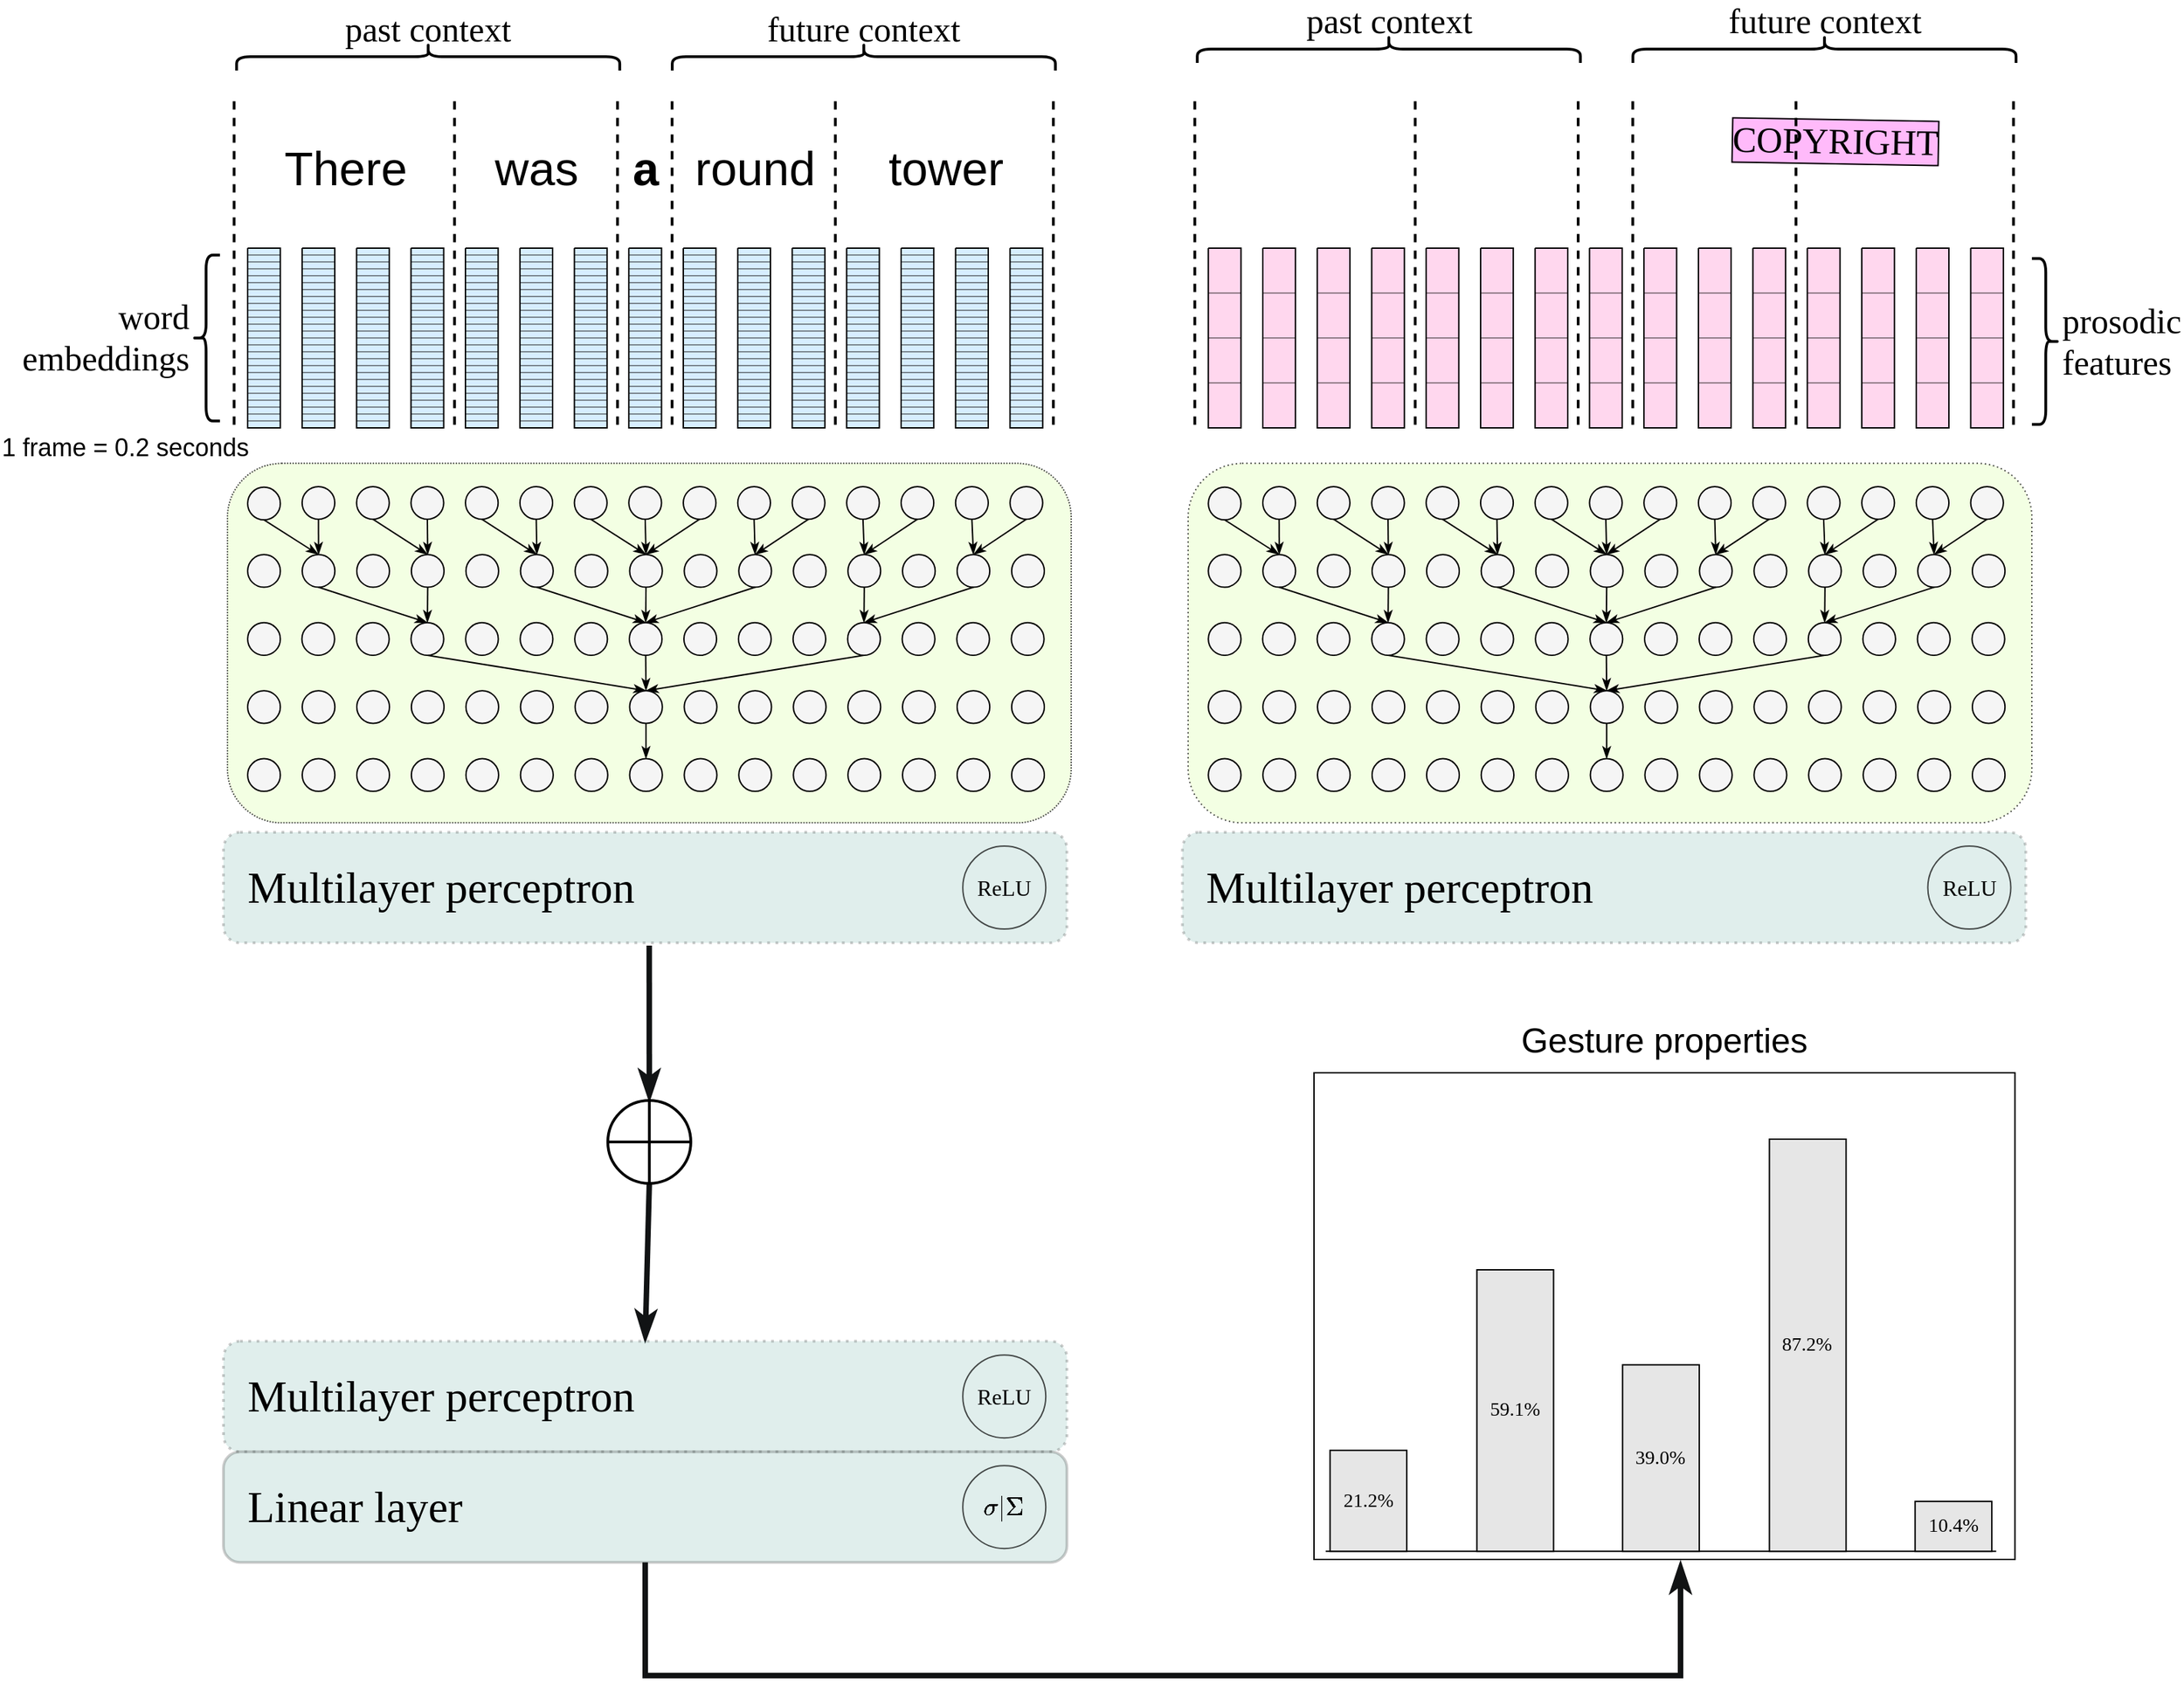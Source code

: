 <mxfile version="14.6.0" type="github">
  <diagram id="691b31df-7cfc-d80e-552c-7aa9f8c0b5f7" name="Page-1">
    <mxGraphModel dx="3820" dy="2170" grid="0" gridSize="13.779" guides="1" tooltips="1" connect="1" arrows="0" fold="1" page="0" pageScale="1" pageWidth="826" pageHeight="1169" background="#ffffff" math="1" shadow="0">
      <root>
        <mxCell id="0" />
        <mxCell id="1" parent="0" />
        <mxCell id="kPeBdNNHWxssJcFeY2An-231" value="" style="shape=image;labelBackgroundColor=#ffffff;verticalAlign=top;imageAspect=0;image=https://upload.wikimedia.org/wikipedia/commons/a/a6/Signal-speech-martin-de.png;direction=north;rounded=1;rotation=90;editable=1;sketch=0;" vertex="1" parent="1">
          <mxGeometry x="1044.85" y="-178.89" width="143.81" height="573.54" as="geometry" />
        </mxCell>
        <mxCell id="kPeBdNNHWxssJcFeY2An-95" style="edgeStyle=orthogonalEdgeStyle;rounded=0;orthogonalLoop=1;jettySize=auto;html=1;exitX=0.5;exitY=1;exitDx=0;exitDy=0;sketch=0;" edge="1" parent="1">
          <mxGeometry relative="1" as="geometry">
            <mxPoint x="410.87" y="751.58" as="sourcePoint" />
            <mxPoint x="410.87" y="751.58" as="targetPoint" />
          </mxGeometry>
        </mxCell>
        <mxCell id="RYZ4we6UooMHVPL5Nkm8-538" value="COPYRIGHT" style="text;html=1;strokeColor=none;fillColor=none;align=center;verticalAlign=middle;whiteSpace=wrap;shadow=0;labelBackgroundColor=#FFBAFA;fontFamily=Verdana;fontSize=26;fontColor=#000000;rotation=1;labelBorderColor=#000000;rounded=1;sketch=0;" parent="1" vertex="1">
          <mxGeometry x="1263.84" y="82.79" width="40" height="20" as="geometry" />
        </mxCell>
        <mxCell id="kPeBdNNHWxssJcFeY2An-1075" value="" style="endArrow=none;dashed=1;html=1;fontSize=34;strokeColor=#000000;entryX=0;entryY=1;entryDx=0;entryDy=0;entryPerimeter=0;exitX=0;exitY=0;exitDx=0;exitDy=0;exitPerimeter=0;strokeWidth=2;sketch=0;" edge="1" parent="1">
          <mxGeometry x="701.505" y="-0.022" width="50" height="50" as="geometry">
            <mxPoint x="1412.73" y="64.246" as="sourcePoint" />
            <mxPoint x="1412.73" y="300.448" as="targetPoint" />
          </mxGeometry>
        </mxCell>
        <mxCell id="kPeBdNNHWxssJcFeY2An-945" value="" style="rounded=1;whiteSpace=wrap;html=1;dashed=1;dashPattern=1 2;fontSize=34;strokeColor=#000000;strokeWidth=1;opacity=70;fillColor=#eeffd7;sketch=0;" vertex="1" parent="1">
          <mxGeometry x="815.999" y="326.173" width="610" height="260" as="geometry" />
        </mxCell>
        <mxCell id="kPeBdNNHWxssJcFeY2An-947" value="" style="verticalLabelPosition=bottom;verticalAlign=top;html=1;shape=mxgraph.basic.patternFillRect;fillStyle=hor;step=32.5;fillStrokeWidth=0.5;fillStrokeColor=#212121;rounded=1;fontSize=34;strokeWidth=1;strokeColor=none;fillColor=#FFD7EE;sketch=0;" vertex="1" parent="1">
          <mxGeometry x="830.609" y="170.473" width="23.622" height="130" as="geometry" />
        </mxCell>
        <mxCell id="kPeBdNNHWxssJcFeY2An-948" value="" style="verticalLabelPosition=bottom;verticalAlign=top;html=1;shape=mxgraph.basic.patternFillRect;fillStyle=hor;step=32.5;fillStrokeWidth=0.5;fillStrokeColor=#212121;rounded=1;fontSize=34;strokeWidth=1;strokeColor=none;fillColor=#FFD7EE;sketch=0;" vertex="1" parent="1">
          <mxGeometry x="869.979" y="170.473" width="23.622" height="130" as="geometry" />
        </mxCell>
        <mxCell id="kPeBdNNHWxssJcFeY2An-949" value="" style="ellipse;whiteSpace=wrap;html=1;fillColor=#f5f5f5;fontColor=#333333;fontStyle=4;shadow=0;rounded=1;rotation=90;aspect=fixed;sketch=0;" vertex="1" parent="1">
          <mxGeometry x="830.609" y="343.427" width="23.622" height="23.62" as="geometry" />
        </mxCell>
        <mxCell id="kPeBdNNHWxssJcFeY2An-950" value="" style="ellipse;whiteSpace=wrap;html=1;aspect=fixed;fillColor=#f5f5f5;fontColor=#333333;fontStyle=4;shadow=0;rounded=1;rotation=90;sketch=0;" vertex="1" parent="1">
          <mxGeometry x="1027.459" y="342.977" width="23.622" height="23.62" as="geometry" />
        </mxCell>
        <mxCell id="kPeBdNNHWxssJcFeY2An-951" value="" style="ellipse;whiteSpace=wrap;html=1;fillColor=#f5f5f5;fontColor=#333333;fontStyle=4;shadow=0;rounded=1;rotation=90;aspect=fixed;sketch=0;" vertex="1" parent="1">
          <mxGeometry x="988.089" y="342.977" width="23.622" height="23.62" as="geometry" />
        </mxCell>
        <mxCell id="kPeBdNNHWxssJcFeY2An-952" value="" style="ellipse;whiteSpace=wrap;html=1;fillColor=#f5f5f5;fontColor=#333333;fontStyle=4;shadow=0;rounded=1;rotation=90;aspect=fixed;sketch=0;" vertex="1" parent="1">
          <mxGeometry x="948.719" y="342.953" width="23.622" height="23.62" as="geometry" />
        </mxCell>
        <mxCell id="kPeBdNNHWxssJcFeY2An-953" value="" style="ellipse;whiteSpace=wrap;html=1;fillColor=#f5f5f5;fontColor=#333333;fontStyle=4;shadow=0;rounded=1;rotation=90;aspect=fixed;sketch=0;" vertex="1" parent="1">
          <mxGeometry x="909.349" y="342.953" width="23.622" height="23.62" as="geometry" />
        </mxCell>
        <mxCell id="kPeBdNNHWxssJcFeY2An-954" value="" style="ellipse;whiteSpace=wrap;html=1;fillColor=#f5f5f5;fontColor=#333333;fontStyle=4;shadow=0;rounded=1;rotation=90;aspect=fixed;sketch=0;" vertex="1" parent="1">
          <mxGeometry x="869.979" y="342.953" width="23.622" height="23.62" as="geometry" />
        </mxCell>
        <mxCell id="kPeBdNNHWxssJcFeY2An-955" value="" style="ellipse;whiteSpace=wrap;html=1;aspect=fixed;fillColor=#f5f5f5;fontColor=#333333;fontStyle=4;shadow=0;rounded=1;rotation=90;sketch=0;" vertex="1" parent="1">
          <mxGeometry x="1106.199" y="342.977" width="23.622" height="23.62" as="geometry" />
        </mxCell>
        <mxCell id="kPeBdNNHWxssJcFeY2An-956" value="" style="ellipse;whiteSpace=wrap;html=1;aspect=fixed;fillColor=#f5f5f5;fontColor=#333333;fontStyle=4;shadow=0;rounded=1;rotation=90;sketch=0;" vertex="1" parent="1">
          <mxGeometry x="1066.829" y="342.977" width="23.622" height="23.62" as="geometry" />
        </mxCell>
        <mxCell id="kPeBdNNHWxssJcFeY2An-957" value="" style="ellipse;whiteSpace=wrap;html=1;aspect=fixed;fillColor=#f5f5f5;fontColor=#333333;fontStyle=4;shadow=0;rounded=1;rotation=90;sketch=0;" vertex="1" parent="1">
          <mxGeometry x="1145.569" y="342.977" width="23.622" height="23.62" as="geometry" />
        </mxCell>
        <mxCell id="kPeBdNNHWxssJcFeY2An-958" value="" style="ellipse;whiteSpace=wrap;html=1;aspect=fixed;fillColor=#f5f5f5;fontColor=#333333;fontStyle=4;shadow=0;rounded=1;rotation=90;sketch=0;" vertex="1" parent="1">
          <mxGeometry x="1184.939" y="342.977" width="23.622" height="23.62" as="geometry" />
        </mxCell>
        <mxCell id="kPeBdNNHWxssJcFeY2An-959" value="" style="ellipse;whiteSpace=wrap;html=1;aspect=fixed;fillColor=#f5f5f5;fontColor=#333333;fontStyle=4;shadow=0;rounded=1;rotation=90;sketch=0;" vertex="1" parent="1">
          <mxGeometry x="1224.309" y="342.977" width="23.622" height="23.62" as="geometry" />
        </mxCell>
        <mxCell id="kPeBdNNHWxssJcFeY2An-960" value="" style="ellipse;whiteSpace=wrap;html=1;aspect=fixed;fillColor=#f5f5f5;fontColor=#333333;fontStyle=4;shadow=0;rounded=1;rotation=90;sketch=0;" vertex="1" parent="1">
          <mxGeometry x="1263.679" y="342.977" width="23.622" height="23.62" as="geometry" />
        </mxCell>
        <mxCell id="kPeBdNNHWxssJcFeY2An-961" value="" style="ellipse;whiteSpace=wrap;html=1;aspect=fixed;fillColor=#f5f5f5;fontColor=#333333;fontStyle=4;shadow=0;rounded=1;rotation=90;sketch=0;" vertex="1" parent="1">
          <mxGeometry x="1303.049" y="342.977" width="23.622" height="23.62" as="geometry" />
        </mxCell>
        <mxCell id="kPeBdNNHWxssJcFeY2An-962" value="" style="ellipse;whiteSpace=wrap;html=1;aspect=fixed;fillColor=#f5f5f5;fontColor=#333333;fontStyle=4;shadow=0;rounded=1;rotation=90;sketch=0;" vertex="1" parent="1">
          <mxGeometry x="1342.419" y="342.977" width="23.622" height="23.62" as="geometry" />
        </mxCell>
        <mxCell id="kPeBdNNHWxssJcFeY2An-963" value="" style="ellipse;whiteSpace=wrap;html=1;aspect=fixed;fillColor=#f5f5f5;fontColor=#333333;fontStyle=4;shadow=0;rounded=1;rotation=90;sketch=0;" vertex="1" parent="1">
          <mxGeometry x="1381.789" y="342.977" width="23.622" height="23.62" as="geometry" />
        </mxCell>
        <mxCell id="kPeBdNNHWxssJcFeY2An-964" value="" style="ellipse;whiteSpace=wrap;html=1;aspect=fixed;fillColor=#f5f5f5;fontColor=#333333;fontStyle=4;shadow=0;rounded=1;rotation=90;sketch=0;" vertex="1" parent="1">
          <mxGeometry x="1027.879" y="392.165" width="23.622" height="23.62" as="geometry" />
        </mxCell>
        <mxCell id="kPeBdNNHWxssJcFeY2An-965" style="edgeStyle=none;rounded=0;orthogonalLoop=1;jettySize=auto;html=1;exitX=1;exitY=0.5;exitDx=0;exitDy=0;entryX=0;entryY=0.5;entryDx=0;entryDy=0;fontSize=34;endArrow=classicThin;endFill=1;sketch=0;" edge="1" parent="1" source="kPeBdNNHWxssJcFeY2An-950" target="kPeBdNNHWxssJcFeY2An-964">
          <mxGeometry x="813.453" y="64.25" as="geometry" />
        </mxCell>
        <mxCell id="kPeBdNNHWxssJcFeY2An-966" style="edgeStyle=none;rounded=0;orthogonalLoop=1;jettySize=auto;html=1;exitX=1;exitY=0.5;exitDx=0;exitDy=0;entryX=0;entryY=0.5;entryDx=0;entryDy=0;fontSize=34;endArrow=classicThin;endFill=1;sketch=0;" edge="1" parent="1" source="kPeBdNNHWxssJcFeY2An-951" target="kPeBdNNHWxssJcFeY2An-964">
          <mxGeometry x="813.453" y="64.25" as="geometry" />
        </mxCell>
        <mxCell id="kPeBdNNHWxssJcFeY2An-967" value="" style="ellipse;whiteSpace=wrap;html=1;aspect=fixed;fillColor=#f5f5f5;fontColor=#333333;fontStyle=4;shadow=0;rounded=1;rotation=90;sketch=0;" vertex="1" parent="1">
          <mxGeometry x="988.424" y="392.165" width="23.622" height="23.62" as="geometry" />
        </mxCell>
        <mxCell id="kPeBdNNHWxssJcFeY2An-968" value="" style="ellipse;whiteSpace=wrap;html=1;aspect=fixed;fillColor=#f5f5f5;fontColor=#333333;fontStyle=4;shadow=0;rounded=1;rotation=90;sketch=0;" vertex="1" parent="1">
          <mxGeometry x="948.969" y="392.165" width="23.622" height="23.62" as="geometry" />
        </mxCell>
        <mxCell id="kPeBdNNHWxssJcFeY2An-969" style="edgeStyle=none;rounded=0;orthogonalLoop=1;jettySize=auto;html=1;exitX=1;exitY=0.5;exitDx=0;exitDy=0;entryX=0;entryY=0.5;entryDx=0;entryDy=0;fontSize=34;endArrow=classicThin;endFill=1;sketch=0;" edge="1" parent="1" source="kPeBdNNHWxssJcFeY2An-952" target="kPeBdNNHWxssJcFeY2An-968">
          <mxGeometry x="813.453" y="64.25" as="geometry" />
        </mxCell>
        <mxCell id="kPeBdNNHWxssJcFeY2An-970" style="edgeStyle=none;rounded=0;orthogonalLoop=1;jettySize=auto;html=1;exitX=1;exitY=0.5;exitDx=0;exitDy=0;entryX=0;entryY=0.5;entryDx=0;entryDy=0;fontSize=34;endArrow=classicThin;endFill=1;sketch=0;" edge="1" parent="1" source="kPeBdNNHWxssJcFeY2An-953" target="kPeBdNNHWxssJcFeY2An-968">
          <mxGeometry x="813.453" y="64.25" as="geometry" />
        </mxCell>
        <mxCell id="kPeBdNNHWxssJcFeY2An-971" value="" style="ellipse;whiteSpace=wrap;html=1;aspect=fixed;fillColor=#f5f5f5;fontColor=#333333;fontStyle=4;shadow=0;rounded=1;rotation=90;sketch=0;" vertex="1" parent="1">
          <mxGeometry x="909.514" y="392.165" width="23.622" height="23.62" as="geometry" />
        </mxCell>
        <mxCell id="kPeBdNNHWxssJcFeY2An-972" value="" style="ellipse;whiteSpace=wrap;html=1;aspect=fixed;fillColor=#f5f5f5;fontColor=#333333;fontStyle=4;shadow=0;rounded=1;rotation=90;sketch=0;" vertex="1" parent="1">
          <mxGeometry x="870.059" y="392.165" width="23.622" height="23.62" as="geometry" />
        </mxCell>
        <mxCell id="kPeBdNNHWxssJcFeY2An-973" style="edgeStyle=none;rounded=0;orthogonalLoop=1;jettySize=auto;html=1;exitX=1;exitY=0.5;exitDx=0;exitDy=0;entryX=0;entryY=0.5;entryDx=0;entryDy=0;fontSize=34;endArrow=classicThin;endFill=1;sketch=0;" edge="1" parent="1" source="kPeBdNNHWxssJcFeY2An-949" target="kPeBdNNHWxssJcFeY2An-972">
          <mxGeometry x="813.453" y="64.25" as="geometry" />
        </mxCell>
        <mxCell id="kPeBdNNHWxssJcFeY2An-974" style="edgeStyle=none;rounded=0;orthogonalLoop=1;jettySize=auto;html=1;exitX=1;exitY=0.5;exitDx=0;exitDy=0;entryX=0;entryY=0.5;entryDx=0;entryDy=0;fontSize=34;endArrow=classicThin;endFill=1;sketch=0;" edge="1" parent="1" source="kPeBdNNHWxssJcFeY2An-954" target="kPeBdNNHWxssJcFeY2An-972">
          <mxGeometry x="813.453" y="64.25" as="geometry" />
        </mxCell>
        <mxCell id="kPeBdNNHWxssJcFeY2An-975" value="" style="ellipse;whiteSpace=wrap;html=1;aspect=fixed;fillColor=#f5f5f5;fontColor=#333333;fontStyle=4;shadow=0;rounded=1;rotation=90;sketch=0;" vertex="1" parent="1">
          <mxGeometry x="830.609" y="392.165" width="23.622" height="23.62" as="geometry" />
        </mxCell>
        <mxCell id="kPeBdNNHWxssJcFeY2An-976" value="" style="ellipse;whiteSpace=wrap;html=1;aspect=fixed;fillColor=#f5f5f5;fontColor=#333333;fontStyle=4;shadow=0;rounded=1;rotation=90;sketch=0;" vertex="1" parent="1">
          <mxGeometry x="1106.788" y="392.165" width="23.622" height="23.62" as="geometry" />
        </mxCell>
        <mxCell id="kPeBdNNHWxssJcFeY2An-977" style="edgeStyle=none;rounded=0;orthogonalLoop=1;jettySize=auto;html=1;exitX=1;exitY=0.5;exitDx=0;exitDy=0;entryX=0;entryY=0.5;entryDx=0;entryDy=0;fontSize=34;endArrow=classicThin;endFill=1;sketch=0;" edge="1" parent="1" source="kPeBdNNHWxssJcFeY2An-955" target="kPeBdNNHWxssJcFeY2An-976">
          <mxGeometry x="813.453" y="64.25" as="geometry" />
        </mxCell>
        <mxCell id="kPeBdNNHWxssJcFeY2An-978" style="edgeStyle=none;rounded=0;orthogonalLoop=1;jettySize=auto;html=1;exitX=1;exitY=0.5;exitDx=0;exitDy=0;entryX=0;entryY=0.5;entryDx=0;entryDy=0;fontSize=34;endArrow=classicThin;endFill=1;sketch=0;" edge="1" parent="1" source="kPeBdNNHWxssJcFeY2An-956" target="kPeBdNNHWxssJcFeY2An-976">
          <mxGeometry x="813.453" y="64.25" as="geometry" />
        </mxCell>
        <mxCell id="kPeBdNNHWxssJcFeY2An-979" style="edgeStyle=none;rounded=0;orthogonalLoop=1;jettySize=auto;html=1;exitX=1;exitY=0.5;exitDx=0;exitDy=0;entryX=0;entryY=0.5;entryDx=0;entryDy=0;fontSize=34;endArrow=classicThin;endFill=1;sketch=0;" edge="1" parent="1" source="kPeBdNNHWxssJcFeY2An-957" target="kPeBdNNHWxssJcFeY2An-976">
          <mxGeometry x="813.453" y="64.25" as="geometry" />
        </mxCell>
        <mxCell id="kPeBdNNHWxssJcFeY2An-980" value="" style="ellipse;whiteSpace=wrap;html=1;aspect=fixed;fillColor=#f5f5f5;fontColor=#333333;fontStyle=4;shadow=0;rounded=1;rotation=90;sketch=0;" vertex="1" parent="1">
          <mxGeometry x="1067.334" y="392.165" width="23.622" height="23.62" as="geometry" />
        </mxCell>
        <mxCell id="kPeBdNNHWxssJcFeY2An-981" value="" style="ellipse;whiteSpace=wrap;html=1;aspect=fixed;fillColor=#f5f5f5;fontColor=#333333;fontStyle=4;shadow=0;rounded=1;rotation=90;sketch=0;" vertex="1" parent="1">
          <mxGeometry x="1146.243" y="392.165" width="23.622" height="23.62" as="geometry" />
        </mxCell>
        <mxCell id="kPeBdNNHWxssJcFeY2An-982" value="" style="ellipse;whiteSpace=wrap;html=1;aspect=fixed;fillColor=#f5f5f5;fontColor=#333333;fontStyle=4;shadow=0;rounded=1;rotation=90;sketch=0;" vertex="1" parent="1">
          <mxGeometry x="1185.698" y="392.165" width="23.622" height="23.62" as="geometry" />
        </mxCell>
        <mxCell id="kPeBdNNHWxssJcFeY2An-983" style="edgeStyle=none;rounded=0;orthogonalLoop=1;jettySize=auto;html=1;exitX=1;exitY=0.5;exitDx=0;exitDy=0;entryX=0;entryY=0.5;entryDx=0;entryDy=0;fontSize=34;endArrow=classicThin;endFill=1;sketch=0;" edge="1" parent="1" source="kPeBdNNHWxssJcFeY2An-958" target="kPeBdNNHWxssJcFeY2An-982">
          <mxGeometry x="813.453" y="64.25" as="geometry" />
        </mxCell>
        <mxCell id="kPeBdNNHWxssJcFeY2An-984" style="edgeStyle=none;rounded=0;orthogonalLoop=1;jettySize=auto;html=1;exitX=1;exitY=0.5;exitDx=0;exitDy=0;entryX=0;entryY=0.5;entryDx=0;entryDy=0;fontSize=34;endArrow=classicThin;endFill=1;sketch=0;" edge="1" parent="1" source="kPeBdNNHWxssJcFeY2An-959" target="kPeBdNNHWxssJcFeY2An-982">
          <mxGeometry x="813.453" y="64.25" as="geometry" />
        </mxCell>
        <mxCell id="kPeBdNNHWxssJcFeY2An-985" value="" style="ellipse;whiteSpace=wrap;html=1;aspect=fixed;fillColor=#f5f5f5;fontColor=#333333;fontStyle=4;shadow=0;rounded=1;rotation=90;sketch=0;" vertex="1" parent="1">
          <mxGeometry x="1225.153" y="392.165" width="23.622" height="23.62" as="geometry" />
        </mxCell>
        <mxCell id="kPeBdNNHWxssJcFeY2An-986" value="" style="ellipse;whiteSpace=wrap;html=1;aspect=fixed;fillColor=#f5f5f5;fontColor=#333333;fontStyle=4;shadow=0;rounded=1;rotation=90;sketch=0;" vertex="1" parent="1">
          <mxGeometry x="1264.608" y="392.165" width="23.622" height="23.62" as="geometry" />
        </mxCell>
        <mxCell id="kPeBdNNHWxssJcFeY2An-987" style="edgeStyle=none;rounded=0;orthogonalLoop=1;jettySize=auto;html=1;exitX=1;exitY=0.5;exitDx=0;exitDy=0;entryX=0;entryY=0.5;entryDx=0;entryDy=0;fontSize=34;endArrow=classicThin;endFill=1;sketch=0;" edge="1" parent="1" source="kPeBdNNHWxssJcFeY2An-960" target="kPeBdNNHWxssJcFeY2An-986">
          <mxGeometry x="813.453" y="64.25" as="geometry" />
        </mxCell>
        <mxCell id="kPeBdNNHWxssJcFeY2An-988" style="edgeStyle=none;rounded=0;orthogonalLoop=1;jettySize=auto;html=1;exitX=1;exitY=0.5;exitDx=0;exitDy=0;entryX=0;entryY=0.5;entryDx=0;entryDy=0;fontSize=34;endArrow=classicThin;endFill=1;sketch=0;" edge="1" parent="1" source="kPeBdNNHWxssJcFeY2An-961" target="kPeBdNNHWxssJcFeY2An-986">
          <mxGeometry x="813.453" y="64.25" as="geometry" />
        </mxCell>
        <mxCell id="kPeBdNNHWxssJcFeY2An-989" value="" style="ellipse;whiteSpace=wrap;html=1;aspect=fixed;fillColor=#f5f5f5;fontColor=#333333;fontStyle=4;shadow=0;rounded=1;rotation=90;sketch=0;" vertex="1" parent="1">
          <mxGeometry x="1304.063" y="392.165" width="23.622" height="23.62" as="geometry" />
        </mxCell>
        <mxCell id="kPeBdNNHWxssJcFeY2An-990" value="" style="ellipse;whiteSpace=wrap;html=1;aspect=fixed;fillColor=#f5f5f5;fontColor=#333333;fontStyle=4;shadow=0;rounded=1;rotation=90;sketch=0;" vertex="1" parent="1">
          <mxGeometry x="1343.518" y="392.165" width="23.622" height="23.62" as="geometry" />
        </mxCell>
        <mxCell id="kPeBdNNHWxssJcFeY2An-991" style="edgeStyle=none;rounded=0;orthogonalLoop=1;jettySize=auto;html=1;exitX=1;exitY=0.5;exitDx=0;exitDy=0;entryX=0;entryY=0.5;entryDx=0;entryDy=0;fontSize=34;endArrow=classicThin;endFill=1;sketch=0;" edge="1" parent="1" source="kPeBdNNHWxssJcFeY2An-962" target="kPeBdNNHWxssJcFeY2An-990">
          <mxGeometry x="813.453" y="64.25" as="geometry" />
        </mxCell>
        <mxCell id="kPeBdNNHWxssJcFeY2An-992" style="edgeStyle=none;rounded=0;orthogonalLoop=1;jettySize=auto;html=1;exitX=1;exitY=0.5;exitDx=0;exitDy=0;fontSize=34;endArrow=classicThin;endFill=1;entryX=0;entryY=0.5;entryDx=0;entryDy=0;sketch=0;" edge="1" parent="1" source="kPeBdNNHWxssJcFeY2An-963" target="kPeBdNNHWxssJcFeY2An-990">
          <mxGeometry x="813.453" y="64.25" as="geometry">
            <mxPoint x="1375.809" y="385.473" as="targetPoint" />
          </mxGeometry>
        </mxCell>
        <mxCell id="kPeBdNNHWxssJcFeY2An-993" value="" style="ellipse;whiteSpace=wrap;html=1;aspect=fixed;fillColor=#f5f5f5;fontColor=#333333;fontStyle=4;shadow=0;rounded=1;rotation=90;sketch=0;" vertex="1" parent="1">
          <mxGeometry x="1382.973" y="392.165" width="23.622" height="23.62" as="geometry" />
        </mxCell>
        <mxCell id="kPeBdNNHWxssJcFeY2An-994" value="" style="ellipse;whiteSpace=wrap;html=1;aspect=fixed;fillColor=#f5f5f5;fontColor=#333333;fontStyle=4;shadow=0;rounded=1;rotation=90;sketch=0;" vertex="1" parent="1">
          <mxGeometry x="1027.653" y="441.378" width="23.622" height="23.62" as="geometry" />
        </mxCell>
        <mxCell id="kPeBdNNHWxssJcFeY2An-995" value="" style="ellipse;whiteSpace=wrap;html=1;aspect=fixed;fillColor=#f5f5f5;fontColor=#333333;fontStyle=4;shadow=0;rounded=1;rotation=90;sketch=0;" vertex="1" parent="1">
          <mxGeometry x="988.198" y="441.378" width="23.622" height="23.62" as="geometry" />
        </mxCell>
        <mxCell id="kPeBdNNHWxssJcFeY2An-996" value="" style="ellipse;whiteSpace=wrap;html=1;aspect=fixed;fillColor=#f5f5f5;fontColor=#333333;fontStyle=4;shadow=0;rounded=1;rotation=90;sketch=0;" vertex="1" parent="1">
          <mxGeometry x="948.743" y="441.378" width="23.622" height="23.62" as="geometry" />
        </mxCell>
        <mxCell id="kPeBdNNHWxssJcFeY2An-997" style="edgeStyle=none;rounded=0;orthogonalLoop=1;jettySize=auto;html=1;exitX=1;exitY=0.5;exitDx=0;exitDy=0;entryX=0;entryY=0.5;entryDx=0;entryDy=0;fontSize=34;endArrow=classicThin;endFill=1;sketch=0;" edge="1" parent="1" source="kPeBdNNHWxssJcFeY2An-968" target="kPeBdNNHWxssJcFeY2An-996">
          <mxGeometry x="813.453" y="64.25" as="geometry" />
        </mxCell>
        <mxCell id="kPeBdNNHWxssJcFeY2An-998" style="edgeStyle=none;rounded=0;orthogonalLoop=1;jettySize=auto;html=1;exitX=1;exitY=0.5;exitDx=0;exitDy=0;entryX=0;entryY=0.5;entryDx=0;entryDy=0;fontSize=34;endArrow=classicThin;endFill=1;sketch=0;" edge="1" parent="1" source="kPeBdNNHWxssJcFeY2An-972" target="kPeBdNNHWxssJcFeY2An-996">
          <mxGeometry x="813.453" y="64.25" as="geometry" />
        </mxCell>
        <mxCell id="kPeBdNNHWxssJcFeY2An-999" value="" style="ellipse;whiteSpace=wrap;html=1;aspect=fixed;fillColor=#f5f5f5;fontColor=#333333;fontStyle=4;shadow=0;rounded=1;rotation=90;sketch=0;" vertex="1" parent="1">
          <mxGeometry x="909.289" y="441.378" width="23.622" height="23.62" as="geometry" />
        </mxCell>
        <mxCell id="kPeBdNNHWxssJcFeY2An-1000" value="" style="ellipse;whiteSpace=wrap;html=1;aspect=fixed;fillColor=#f5f5f5;fontColor=#333333;fontStyle=4;shadow=0;rounded=1;rotation=90;sketch=0;" vertex="1" parent="1">
          <mxGeometry x="869.834" y="441.378" width="23.622" height="23.62" as="geometry" />
        </mxCell>
        <mxCell id="kPeBdNNHWxssJcFeY2An-1001" value="" style="ellipse;whiteSpace=wrap;html=1;aspect=fixed;fillColor=#f5f5f5;fontColor=#333333;fontStyle=4;shadow=0;rounded=1;rotation=90;sketch=0;" vertex="1" parent="1">
          <mxGeometry x="830.609" y="441.378" width="23.622" height="23.62" as="geometry" />
        </mxCell>
        <mxCell id="kPeBdNNHWxssJcFeY2An-1002" value="" style="ellipse;whiteSpace=wrap;html=1;aspect=fixed;fillColor=#f5f5f5;fontColor=#333333;fontStyle=4;shadow=0;rounded=1;rotation=90;sketch=0;" vertex="1" parent="1">
          <mxGeometry x="1106.563" y="441.378" width="23.622" height="23.62" as="geometry" />
        </mxCell>
        <mxCell id="kPeBdNNHWxssJcFeY2An-1003" style="edgeStyle=none;rounded=0;orthogonalLoop=1;jettySize=auto;html=1;exitX=1;exitY=0.5;exitDx=0;exitDy=0;entryX=0;entryY=0.5;entryDx=0;entryDy=0;fontSize=34;endArrow=classicThin;endFill=1;sketch=0;" edge="1" parent="1" source="kPeBdNNHWxssJcFeY2An-964" target="kPeBdNNHWxssJcFeY2An-1002">
          <mxGeometry x="813.453" y="64.25" as="geometry" />
        </mxCell>
        <mxCell id="kPeBdNNHWxssJcFeY2An-1004" style="edgeStyle=none;rounded=0;orthogonalLoop=1;jettySize=auto;html=1;exitX=1;exitY=0.5;exitDx=0;exitDy=0;entryX=0;entryY=0.5;entryDx=0;entryDy=0;fontSize=34;endArrow=classicThin;endFill=1;sketch=0;" edge="1" parent="1" source="kPeBdNNHWxssJcFeY2An-976" target="kPeBdNNHWxssJcFeY2An-1002">
          <mxGeometry x="813.453" y="64.25" as="geometry" />
        </mxCell>
        <mxCell id="kPeBdNNHWxssJcFeY2An-1005" style="edgeStyle=none;rounded=0;orthogonalLoop=1;jettySize=auto;html=1;exitX=1;exitY=0.5;exitDx=0;exitDy=0;entryX=0;entryY=0.5;entryDx=0;entryDy=0;fontSize=34;endArrow=classicThin;endFill=1;sketch=0;" edge="1" parent="1" source="kPeBdNNHWxssJcFeY2An-982" target="kPeBdNNHWxssJcFeY2An-1002">
          <mxGeometry x="813.453" y="64.25" as="geometry" />
        </mxCell>
        <mxCell id="kPeBdNNHWxssJcFeY2An-1006" value="" style="ellipse;whiteSpace=wrap;html=1;aspect=fixed;fillColor=#f5f5f5;fontColor=#333333;fontStyle=4;shadow=0;rounded=1;rotation=90;sketch=0;" vertex="1" parent="1">
          <mxGeometry x="1067.108" y="441.378" width="23.622" height="23.62" as="geometry" />
        </mxCell>
        <mxCell id="kPeBdNNHWxssJcFeY2An-1007" value="" style="ellipse;whiteSpace=wrap;html=1;aspect=fixed;fillColor=#f5f5f5;fontColor=#333333;fontStyle=4;shadow=0;rounded=1;rotation=90;sketch=0;" vertex="1" parent="1">
          <mxGeometry x="1146.018" y="441.378" width="23.622" height="23.62" as="geometry" />
        </mxCell>
        <mxCell id="kPeBdNNHWxssJcFeY2An-1008" value="" style="ellipse;whiteSpace=wrap;html=1;aspect=fixed;fillColor=#f5f5f5;fontColor=#333333;fontStyle=4;shadow=0;rounded=1;rotation=90;sketch=0;" vertex="1" parent="1">
          <mxGeometry x="1185.473" y="441.378" width="23.622" height="23.62" as="geometry" />
        </mxCell>
        <mxCell id="kPeBdNNHWxssJcFeY2An-1009" value="" style="ellipse;whiteSpace=wrap;html=1;aspect=fixed;fillColor=#f5f5f5;fontColor=#333333;fontStyle=4;shadow=0;rounded=1;rotation=90;sketch=0;" vertex="1" parent="1">
          <mxGeometry x="1224.928" y="441.378" width="23.622" height="23.62" as="geometry" />
        </mxCell>
        <mxCell id="kPeBdNNHWxssJcFeY2An-1010" value="" style="ellipse;whiteSpace=wrap;html=1;aspect=fixed;fillColor=#f5f5f5;fontColor=#333333;fontStyle=4;shadow=0;rounded=1;rotation=90;sketch=0;" vertex="1" parent="1">
          <mxGeometry x="1264.383" y="441.378" width="23.622" height="23.62" as="geometry" />
        </mxCell>
        <mxCell id="kPeBdNNHWxssJcFeY2An-1011" style="edgeStyle=none;rounded=0;orthogonalLoop=1;jettySize=auto;html=1;exitX=1;exitY=0.5;exitDx=0;exitDy=0;entryX=0;entryY=0.5;entryDx=0;entryDy=0;fontSize=34;endArrow=classicThin;endFill=1;sketch=0;" edge="1" parent="1" source="kPeBdNNHWxssJcFeY2An-986" target="kPeBdNNHWxssJcFeY2An-1010">
          <mxGeometry x="813.453" y="64.25" as="geometry" />
        </mxCell>
        <mxCell id="kPeBdNNHWxssJcFeY2An-1012" style="edgeStyle=none;rounded=0;orthogonalLoop=1;jettySize=auto;html=1;exitX=1;exitY=0.5;exitDx=0;exitDy=0;entryX=0;entryY=0.5;entryDx=0;entryDy=0;fontSize=34;endArrow=classicThin;endFill=1;sketch=0;" edge="1" parent="1" source="kPeBdNNHWxssJcFeY2An-990" target="kPeBdNNHWxssJcFeY2An-1010">
          <mxGeometry x="813.453" y="64.25" as="geometry" />
        </mxCell>
        <mxCell id="kPeBdNNHWxssJcFeY2An-1013" value="" style="ellipse;whiteSpace=wrap;html=1;aspect=fixed;fillColor=#f5f5f5;fontColor=#333333;fontStyle=4;shadow=0;rounded=1;rotation=90;sketch=0;" vertex="1" parent="1">
          <mxGeometry x="1303.838" y="441.378" width="23.622" height="23.62" as="geometry" />
        </mxCell>
        <mxCell id="kPeBdNNHWxssJcFeY2An-1014" value="" style="ellipse;whiteSpace=wrap;html=1;aspect=fixed;fillColor=#f5f5f5;fontColor=#333333;fontStyle=4;shadow=0;rounded=1;rotation=90;sketch=0;" vertex="1" parent="1">
          <mxGeometry x="1343.292" y="441.378" width="23.622" height="23.62" as="geometry" />
        </mxCell>
        <mxCell id="kPeBdNNHWxssJcFeY2An-1015" value="" style="ellipse;whiteSpace=wrap;html=1;aspect=fixed;fillColor=#f5f5f5;fontColor=#333333;fontStyle=4;shadow=0;rounded=1;rotation=90;sketch=0;" vertex="1" parent="1">
          <mxGeometry x="1382.747" y="441.378" width="23.622" height="23.62" as="geometry" />
        </mxCell>
        <mxCell id="kPeBdNNHWxssJcFeY2An-1016" value="" style="ellipse;whiteSpace=wrap;html=1;aspect=fixed;fillColor=#f5f5f5;fontColor=#333333;fontStyle=4;shadow=0;rounded=1;rotation=90;sketch=0;" vertex="1" parent="1">
          <mxGeometry x="1027.883" y="490.59" width="23.622" height="23.62" as="geometry" />
        </mxCell>
        <mxCell id="kPeBdNNHWxssJcFeY2An-1017" value="" style="ellipse;whiteSpace=wrap;html=1;aspect=fixed;fillColor=#f5f5f5;fontColor=#333333;fontStyle=4;shadow=0;rounded=1;rotation=90;sketch=0;" vertex="1" parent="1">
          <mxGeometry x="988.428" y="490.59" width="23.622" height="23.62" as="geometry" />
        </mxCell>
        <mxCell id="kPeBdNNHWxssJcFeY2An-1018" value="" style="ellipse;whiteSpace=wrap;html=1;aspect=fixed;fillColor=#f5f5f5;fontColor=#333333;fontStyle=4;shadow=0;rounded=1;rotation=90;sketch=0;" vertex="1" parent="1">
          <mxGeometry x="948.973" y="490.59" width="23.622" height="23.62" as="geometry" />
        </mxCell>
        <mxCell id="kPeBdNNHWxssJcFeY2An-1019" value="" style="ellipse;whiteSpace=wrap;html=1;aspect=fixed;fillColor=#f5f5f5;fontColor=#333333;fontStyle=4;shadow=0;rounded=1;rotation=90;sketch=0;" vertex="1" parent="1">
          <mxGeometry x="909.519" y="490.59" width="23.622" height="23.62" as="geometry" />
        </mxCell>
        <mxCell id="kPeBdNNHWxssJcFeY2An-1020" value="" style="ellipse;whiteSpace=wrap;html=1;aspect=fixed;fillColor=#f5f5f5;fontColor=#333333;fontStyle=4;shadow=0;rounded=1;rotation=90;sketch=0;" vertex="1" parent="1">
          <mxGeometry x="870.064" y="490.59" width="23.622" height="23.62" as="geometry" />
        </mxCell>
        <mxCell id="kPeBdNNHWxssJcFeY2An-1021" value="" style="ellipse;whiteSpace=wrap;html=1;aspect=fixed;fillColor=#f5f5f5;fontColor=#333333;fontStyle=4;shadow=0;rounded=1;rotation=90;sketch=0;" vertex="1" parent="1">
          <mxGeometry x="830.609" y="490.59" width="23.622" height="23.62" as="geometry" />
        </mxCell>
        <mxCell id="kPeBdNNHWxssJcFeY2An-1022" value="" style="ellipse;whiteSpace=wrap;html=1;aspect=fixed;fillColor=#f5f5f5;fontColor=#333333;fontStyle=4;shadow=0;rounded=1;rotation=90;sketch=0;" vertex="1" parent="1">
          <mxGeometry x="1106.793" y="490.59" width="23.622" height="23.62" as="geometry" />
        </mxCell>
        <mxCell id="kPeBdNNHWxssJcFeY2An-1023" style="edgeStyle=none;rounded=0;orthogonalLoop=1;jettySize=auto;html=1;exitX=1;exitY=0.5;exitDx=0;exitDy=0;entryX=0;entryY=0.5;entryDx=0;entryDy=0;fontSize=34;endArrow=classicThin;endFill=1;sketch=0;" edge="1" parent="1" source="kPeBdNNHWxssJcFeY2An-996" target="kPeBdNNHWxssJcFeY2An-1022">
          <mxGeometry x="813.453" y="64.25" as="geometry" />
        </mxCell>
        <mxCell id="kPeBdNNHWxssJcFeY2An-1024" style="edgeStyle=none;rounded=0;orthogonalLoop=1;jettySize=auto;html=1;exitX=1;exitY=0.5;exitDx=0;exitDy=0;entryX=0;entryY=0.5;entryDx=0;entryDy=0;fontSize=34;endArrow=classicThin;endFill=1;sketch=0;" edge="1" parent="1" source="kPeBdNNHWxssJcFeY2An-1002" target="kPeBdNNHWxssJcFeY2An-1022">
          <mxGeometry x="813.453" y="64.25" as="geometry" />
        </mxCell>
        <mxCell id="kPeBdNNHWxssJcFeY2An-1025" style="edgeStyle=none;rounded=0;orthogonalLoop=1;jettySize=auto;html=1;exitX=1;exitY=0.5;exitDx=0;exitDy=0;entryX=0;entryY=0.5;entryDx=0;entryDy=0;fontSize=34;endArrow=classicThin;endFill=1;sketch=0;" edge="1" parent="1" source="kPeBdNNHWxssJcFeY2An-1010" target="kPeBdNNHWxssJcFeY2An-1022">
          <mxGeometry x="813.453" y="64.25" as="geometry" />
        </mxCell>
        <mxCell id="kPeBdNNHWxssJcFeY2An-1026" value="" style="ellipse;whiteSpace=wrap;html=1;aspect=fixed;fillColor=#f5f5f5;fontColor=#333333;fontStyle=4;shadow=0;rounded=1;rotation=90;sketch=0;" vertex="1" parent="1">
          <mxGeometry x="1067.338" y="490.59" width="23.622" height="23.62" as="geometry" />
        </mxCell>
        <mxCell id="kPeBdNNHWxssJcFeY2An-1027" value="" style="ellipse;whiteSpace=wrap;html=1;aspect=fixed;fillColor=#f5f5f5;fontColor=#333333;fontStyle=4;shadow=0;rounded=1;rotation=90;sketch=0;" vertex="1" parent="1">
          <mxGeometry x="1146.248" y="490.59" width="23.622" height="23.62" as="geometry" />
        </mxCell>
        <mxCell id="kPeBdNNHWxssJcFeY2An-1028" value="" style="ellipse;whiteSpace=wrap;html=1;aspect=fixed;fillColor=#f5f5f5;fontColor=#333333;fontStyle=4;shadow=0;rounded=1;rotation=90;sketch=0;" vertex="1" parent="1">
          <mxGeometry x="1185.703" y="490.59" width="23.622" height="23.62" as="geometry" />
        </mxCell>
        <mxCell id="kPeBdNNHWxssJcFeY2An-1029" value="" style="ellipse;whiteSpace=wrap;html=1;aspect=fixed;fillColor=#f5f5f5;fontColor=#333333;fontStyle=4;shadow=0;rounded=1;rotation=90;sketch=0;" vertex="1" parent="1">
          <mxGeometry x="1225.158" y="490.59" width="23.622" height="23.62" as="geometry" />
        </mxCell>
        <mxCell id="kPeBdNNHWxssJcFeY2An-1030" value="" style="ellipse;whiteSpace=wrap;html=1;aspect=fixed;fillColor=#f5f5f5;fontColor=#333333;fontStyle=4;shadow=0;rounded=1;rotation=90;sketch=0;" vertex="1" parent="1">
          <mxGeometry x="1264.613" y="490.59" width="23.622" height="23.62" as="geometry" />
        </mxCell>
        <mxCell id="kPeBdNNHWxssJcFeY2An-1031" value="" style="ellipse;whiteSpace=wrap;html=1;aspect=fixed;fillColor=#f5f5f5;fontColor=#333333;fontStyle=4;shadow=0;rounded=1;rotation=90;sketch=0;" vertex="1" parent="1">
          <mxGeometry x="1304.068" y="490.59" width="23.622" height="23.62" as="geometry" />
        </mxCell>
        <mxCell id="kPeBdNNHWxssJcFeY2An-1032" value="" style="ellipse;whiteSpace=wrap;html=1;aspect=fixed;fillColor=#f5f5f5;fontColor=#333333;fontStyle=4;shadow=0;rounded=1;rotation=90;sketch=0;" vertex="1" parent="1">
          <mxGeometry x="1343.522" y="490.59" width="23.622" height="23.62" as="geometry" />
        </mxCell>
        <mxCell id="kPeBdNNHWxssJcFeY2An-1033" value="" style="ellipse;whiteSpace=wrap;html=1;aspect=fixed;fillColor=#f5f5f5;fontColor=#333333;fontStyle=4;shadow=0;rounded=1;rotation=90;sketch=0;" vertex="1" parent="1">
          <mxGeometry x="1382.977" y="490.59" width="23.622" height="23.62" as="geometry" />
        </mxCell>
        <mxCell id="kPeBdNNHWxssJcFeY2An-1034" value="" style="ellipse;whiteSpace=wrap;html=1;aspect=fixed;fillColor=#f5f5f5;fontColor=#333333;fontStyle=4;shadow=0;rounded=1;rotation=90;sketch=0;" vertex="1" parent="1">
          <mxGeometry x="1027.883" y="539.803" width="23.622" height="23.62" as="geometry" />
        </mxCell>
        <mxCell id="kPeBdNNHWxssJcFeY2An-1035" value="" style="ellipse;whiteSpace=wrap;html=1;aspect=fixed;fillColor=#f5f5f5;fontColor=#333333;fontStyle=4;shadow=0;rounded=1;rotation=90;sketch=0;" vertex="1" parent="1">
          <mxGeometry x="988.428" y="539.803" width="23.622" height="23.62" as="geometry" />
        </mxCell>
        <mxCell id="kPeBdNNHWxssJcFeY2An-1036" value="" style="ellipse;whiteSpace=wrap;html=1;aspect=fixed;fillColor=#f5f5f5;fontColor=#333333;fontStyle=4;shadow=0;rounded=1;rotation=90;sketch=0;" vertex="1" parent="1">
          <mxGeometry x="948.974" y="539.803" width="23.622" height="23.62" as="geometry" />
        </mxCell>
        <mxCell id="kPeBdNNHWxssJcFeY2An-1037" value="" style="ellipse;whiteSpace=wrap;html=1;aspect=fixed;fillColor=#f5f5f5;fontColor=#333333;fontStyle=4;shadow=0;rounded=1;rotation=90;sketch=0;" vertex="1" parent="1">
          <mxGeometry x="909.519" y="539.803" width="23.622" height="23.62" as="geometry" />
        </mxCell>
        <mxCell id="kPeBdNNHWxssJcFeY2An-1038" value="" style="ellipse;whiteSpace=wrap;html=1;aspect=fixed;fillColor=#f5f5f5;fontColor=#333333;fontStyle=4;shadow=0;rounded=1;rotation=90;sketch=0;" vertex="1" parent="1">
          <mxGeometry x="870.064" y="539.803" width="23.622" height="23.62" as="geometry" />
        </mxCell>
        <mxCell id="kPeBdNNHWxssJcFeY2An-1039" value="" style="ellipse;whiteSpace=wrap;html=1;aspect=fixed;fillColor=#f5f5f5;fontColor=#333333;fontStyle=4;shadow=0;rounded=1;rotation=90;sketch=0;" vertex="1" parent="1">
          <mxGeometry x="830.609" y="539.803" width="23.622" height="23.62" as="geometry" />
        </mxCell>
        <mxCell id="kPeBdNNHWxssJcFeY2An-1040" value="" style="ellipse;whiteSpace=wrap;html=1;aspect=fixed;fillColor=#f5f5f5;fontColor=#333333;fontStyle=4;shadow=0;rounded=1;rotation=90;sketch=0;" vertex="1" parent="1">
          <mxGeometry x="1106.793" y="539.803" width="23.622" height="23.62" as="geometry" />
        </mxCell>
        <mxCell id="kPeBdNNHWxssJcFeY2An-1041" style="edgeStyle=none;rounded=0;orthogonalLoop=1;jettySize=auto;html=1;exitX=1;exitY=0.5;exitDx=0;exitDy=0;entryX=0;entryY=0.5;entryDx=0;entryDy=0;fontSize=34;endArrow=classicThin;endFill=1;strokeColor=#000000;sketch=0;" edge="1" parent="1" source="kPeBdNNHWxssJcFeY2An-1022" target="kPeBdNNHWxssJcFeY2An-1040">
          <mxGeometry x="813.453" y="64.25" as="geometry" />
        </mxCell>
        <mxCell id="kPeBdNNHWxssJcFeY2An-1042" value="" style="ellipse;whiteSpace=wrap;html=1;aspect=fixed;fillColor=#f5f5f5;fontColor=#333333;fontStyle=4;shadow=0;rounded=1;rotation=90;sketch=0;" vertex="1" parent="1">
          <mxGeometry x="1067.338" y="539.803" width="23.622" height="23.62" as="geometry" />
        </mxCell>
        <mxCell id="kPeBdNNHWxssJcFeY2An-1043" value="" style="ellipse;whiteSpace=wrap;html=1;aspect=fixed;fillColor=#f5f5f5;fontColor=#333333;fontStyle=4;shadow=0;rounded=1;rotation=90;sketch=0;" vertex="1" parent="1">
          <mxGeometry x="1146.248" y="539.803" width="23.622" height="23.62" as="geometry" />
        </mxCell>
        <mxCell id="kPeBdNNHWxssJcFeY2An-1044" value="" style="ellipse;whiteSpace=wrap;html=1;aspect=fixed;fillColor=#f5f5f5;fontColor=#333333;fontStyle=4;shadow=0;rounded=1;rotation=90;sketch=0;" vertex="1" parent="1">
          <mxGeometry x="1185.703" y="539.803" width="23.622" height="23.62" as="geometry" />
        </mxCell>
        <mxCell id="kPeBdNNHWxssJcFeY2An-1045" value="" style="ellipse;whiteSpace=wrap;html=1;aspect=fixed;fillColor=#f5f5f5;fontColor=#333333;fontStyle=4;shadow=0;rounded=1;rotation=90;sketch=0;" vertex="1" parent="1">
          <mxGeometry x="1225.158" y="539.803" width="23.622" height="23.62" as="geometry" />
        </mxCell>
        <mxCell id="kPeBdNNHWxssJcFeY2An-1046" value="" style="ellipse;whiteSpace=wrap;html=1;aspect=fixed;fillColor=#f5f5f5;fontColor=#333333;fontStyle=4;shadow=0;rounded=1;rotation=90;sketch=0;" vertex="1" parent="1">
          <mxGeometry x="1264.613" y="539.803" width="23.622" height="23.62" as="geometry" />
        </mxCell>
        <mxCell id="kPeBdNNHWxssJcFeY2An-1047" value="" style="ellipse;whiteSpace=wrap;html=1;aspect=fixed;fillColor=#f5f5f5;fontColor=#333333;fontStyle=4;shadow=0;rounded=1;rotation=90;sketch=0;" vertex="1" parent="1">
          <mxGeometry x="1304.068" y="539.803" width="23.622" height="23.62" as="geometry" />
        </mxCell>
        <mxCell id="kPeBdNNHWxssJcFeY2An-1048" value="" style="ellipse;whiteSpace=wrap;html=1;aspect=fixed;fillColor=#f5f5f5;fontColor=#333333;fontStyle=4;shadow=0;rounded=1;rotation=90;sketch=0;" vertex="1" parent="1">
          <mxGeometry x="1343.523" y="539.803" width="23.622" height="23.62" as="geometry" />
        </mxCell>
        <mxCell id="kPeBdNNHWxssJcFeY2An-1049" value="" style="ellipse;whiteSpace=wrap;html=1;aspect=fixed;fillColor=#f5f5f5;fontColor=#333333;fontStyle=4;shadow=0;rounded=1;rotation=90;sketch=0;" vertex="1" parent="1">
          <mxGeometry x="1382.977" y="539.803" width="23.622" height="23.62" as="geometry" />
        </mxCell>
        <mxCell id="kPeBdNNHWxssJcFeY2An-1050" value="" style="verticalLabelPosition=bottom;verticalAlign=top;html=1;shape=mxgraph.basic.patternFillRect;fillStyle=hor;step=32.5;fillStrokeWidth=0.5;fillStrokeColor=#212121;rounded=1;fontSize=34;strokeWidth=1;strokeColor=none;fillColor=#FFD7EE;sketch=0;" vertex="1" parent="1">
          <mxGeometry x="909.349" y="170.473" width="23.622" height="130" as="geometry" />
        </mxCell>
        <mxCell id="kPeBdNNHWxssJcFeY2An-1051" value="" style="verticalLabelPosition=bottom;verticalAlign=top;html=1;shape=mxgraph.basic.patternFillRect;fillStyle=hor;step=32.5;fillStrokeWidth=0.5;fillStrokeColor=#212121;rounded=1;fontSize=34;strokeWidth=1;strokeColor=none;fillColor=#FFD7EE;sketch=0;" vertex="1" parent="1">
          <mxGeometry x="948.719" y="170.473" width="23.622" height="130" as="geometry" />
        </mxCell>
        <mxCell id="kPeBdNNHWxssJcFeY2An-1052" value="" style="verticalLabelPosition=bottom;verticalAlign=top;html=1;shape=mxgraph.basic.patternFillRect;fillStyle=hor;step=32.5;fillStrokeWidth=0.5;fillStrokeColor=#212121;rounded=1;fontSize=34;strokeWidth=1;strokeColor=none;fillColor=#FFD7EE;sketch=0;" vertex="1" parent="1">
          <mxGeometry x="988.089" y="170.473" width="23.622" height="130" as="geometry" />
        </mxCell>
        <mxCell id="kPeBdNNHWxssJcFeY2An-1053" value="" style="verticalLabelPosition=bottom;verticalAlign=top;html=1;shape=mxgraph.basic.patternFillRect;fillStyle=hor;step=32.5;fillStrokeWidth=0.5;fillStrokeColor=#212121;rounded=1;fontSize=34;strokeWidth=1;strokeColor=none;fillColor=#FFD7EE;sketch=0;" vertex="1" parent="1">
          <mxGeometry x="1027.459" y="170.473" width="23.622" height="130" as="geometry" />
        </mxCell>
        <mxCell id="kPeBdNNHWxssJcFeY2An-1054" value="" style="verticalLabelPosition=bottom;verticalAlign=top;html=1;shape=mxgraph.basic.patternFillRect;fillStyle=hor;step=32.5;fillStrokeWidth=0.5;fillStrokeColor=#212121;rounded=1;fontSize=34;strokeWidth=1;strokeColor=none;fillColor=#FFD7EE;sketch=0;" vertex="1" parent="1">
          <mxGeometry x="1066.829" y="170.473" width="23.622" height="130" as="geometry" />
        </mxCell>
        <mxCell id="kPeBdNNHWxssJcFeY2An-1055" value="" style="verticalLabelPosition=bottom;verticalAlign=top;html=1;shape=mxgraph.basic.patternFillRect;fillStyle=hor;step=32.5;fillStrokeWidth=0.5;fillStrokeColor=#212121;rounded=1;fontSize=34;strokeWidth=1;strokeColor=none;fillColor=#FFD7EE;sketch=0;" vertex="1" parent="1">
          <mxGeometry x="1106.199" y="170.473" width="23.622" height="130" as="geometry" />
        </mxCell>
        <mxCell id="kPeBdNNHWxssJcFeY2An-1056" value="" style="verticalLabelPosition=bottom;verticalAlign=top;html=1;shape=mxgraph.basic.patternFillRect;fillStyle=hor;step=32.5;fillStrokeWidth=0.5;fillStrokeColor=#212121;rounded=1;fontSize=34;strokeWidth=1;strokeColor=none;fillColor=#FFD7EE;sketch=0;" vertex="1" parent="1">
          <mxGeometry x="1145.569" y="170.473" width="23.622" height="130" as="geometry" />
        </mxCell>
        <mxCell id="kPeBdNNHWxssJcFeY2An-1057" value="" style="verticalLabelPosition=bottom;verticalAlign=top;html=1;shape=mxgraph.basic.patternFillRect;fillStyle=hor;step=32.5;fillStrokeWidth=0.5;fillStrokeColor=#212121;rounded=1;fontSize=34;strokeWidth=1;strokeColor=none;fillColor=#FFD7EE;sketch=0;" vertex="1" parent="1">
          <mxGeometry x="1184.939" y="170.473" width="23.622" height="130" as="geometry" />
        </mxCell>
        <mxCell id="kPeBdNNHWxssJcFeY2An-1058" value="" style="verticalLabelPosition=bottom;verticalAlign=top;html=1;shape=mxgraph.basic.patternFillRect;fillStyle=hor;step=32.5;fillStrokeWidth=0.5;fillStrokeColor=#212121;rounded=1;fontSize=34;strokeWidth=1;strokeColor=none;fillColor=#FFD7EE;sketch=0;" vertex="1" parent="1">
          <mxGeometry x="1224.309" y="170.473" width="23.622" height="130" as="geometry" />
        </mxCell>
        <mxCell id="kPeBdNNHWxssJcFeY2An-1059" value="" style="verticalLabelPosition=bottom;verticalAlign=top;html=1;shape=mxgraph.basic.patternFillRect;fillStyle=hor;step=32.5;fillStrokeWidth=0.5;fillStrokeColor=#212121;rounded=1;fontSize=34;strokeWidth=1;strokeColor=none;fillColor=#FFD7EE;sketch=0;" vertex="1" parent="1">
          <mxGeometry x="1263.679" y="170.473" width="23.622" height="130" as="geometry" />
        </mxCell>
        <mxCell id="kPeBdNNHWxssJcFeY2An-1060" value="" style="verticalLabelPosition=bottom;verticalAlign=top;html=1;shape=mxgraph.basic.patternFillRect;fillStyle=hor;step=32.5;fillStrokeWidth=0.5;fillStrokeColor=#212121;rounded=1;fontSize=34;strokeWidth=1;strokeColor=none;fillColor=#FFD7EE;sketch=0;" vertex="1" parent="1">
          <mxGeometry x="1303.049" y="170.473" width="23.622" height="130" as="geometry" />
        </mxCell>
        <mxCell id="kPeBdNNHWxssJcFeY2An-1061" value="" style="verticalLabelPosition=bottom;verticalAlign=top;html=1;shape=mxgraph.basic.patternFillRect;fillStyle=hor;step=32.5;fillStrokeWidth=0.5;fillStrokeColor=#212121;rounded=1;fontSize=34;strokeWidth=1;strokeColor=none;fillColor=#FFD7EE;sketch=0;" vertex="1" parent="1">
          <mxGeometry x="1342.419" y="170.473" width="23.622" height="130" as="geometry" />
        </mxCell>
        <mxCell id="kPeBdNNHWxssJcFeY2An-1062" value="" style="verticalLabelPosition=bottom;verticalAlign=top;html=1;shape=mxgraph.basic.patternFillRect;fillStyle=hor;step=32.5;fillStrokeWidth=0.5;fillStrokeColor=#212121;rounded=1;fontSize=18;strokeWidth=1;strokeColor=none;fillColor=#FFD7EE;sketch=0;labelPosition=right;align=left;" vertex="1" parent="1">
          <mxGeometry x="1381.789" y="170.473" width="23.622" height="130" as="geometry" />
        </mxCell>
        <mxCell id="kPeBdNNHWxssJcFeY2An-1063" value="" style="endArrow=none;dashed=1;html=1;fontSize=34;strokeColor=#000000;entryX=0;entryY=1;entryDx=0;entryDy=0;entryPerimeter=0;exitX=0;exitY=0;exitDx=0;exitDy=0;exitPerimeter=0;strokeWidth=2;sketch=0;" edge="1" parent="1">
          <mxGeometry x="820.808" y="64.248" width="50" height="50" as="geometry">
            <mxPoint x="980.177" y="64.254" as="sourcePoint" />
            <mxPoint x="980.177" y="300.455" as="targetPoint" />
          </mxGeometry>
        </mxCell>
        <mxCell id="kPeBdNNHWxssJcFeY2An-1064" value="" style="endArrow=none;dashed=1;html=1;fontSize=34;strokeColor=#000000;entryX=0;entryY=1;entryDx=0;entryDy=0;entryPerimeter=0;exitX=0;exitY=0;exitDx=0;exitDy=0;exitPerimeter=0;strokeWidth=2;sketch=0;" edge="1" parent="1">
          <mxGeometry x="820.808" y="64.248" width="50" height="50" as="geometry">
            <mxPoint x="1097.996" y="64.252" as="sourcePoint" />
            <mxPoint x="1097.996" y="300.454" as="targetPoint" />
          </mxGeometry>
        </mxCell>
        <mxCell id="kPeBdNNHWxssJcFeY2An-1065" value="" style="endArrow=none;dashed=1;html=1;fontSize=34;strokeColor=#000000;entryX=0;entryY=1;entryDx=0;entryDy=0;entryPerimeter=0;exitX=0;exitY=0;exitDx=0;exitDy=0;exitPerimeter=0;strokeWidth=2;sketch=0;" edge="1" parent="1">
          <mxGeometry x="820.808" y="64.248" width="50" height="50" as="geometry">
            <mxPoint x="1137.455" y="64.251" as="sourcePoint" />
            <mxPoint x="1137.455" y="300.453" as="targetPoint" />
          </mxGeometry>
        </mxCell>
        <mxCell id="kPeBdNNHWxssJcFeY2An-1066" value="" style="endArrow=none;dashed=1;html=1;fontSize=34;strokeColor=#000000;entryX=0;entryY=1;entryDx=0;entryDy=0;entryPerimeter=0;exitX=0;exitY=0;exitDx=0;exitDy=0;exitPerimeter=0;strokeWidth=2;sketch=0;" edge="1" parent="1">
          <mxGeometry x="820.808" y="64.248" width="50" height="50" as="geometry">
            <mxPoint x="1255.475" y="64.25" as="sourcePoint" />
            <mxPoint x="1255.475" y="300.452" as="targetPoint" />
          </mxGeometry>
        </mxCell>
        <mxCell id="kPeBdNNHWxssJcFeY2An-1068" value="" style="endArrow=none;dashed=1;html=1;fontSize=34;strokeColor=#000000;entryX=0;entryY=1;entryDx=0;entryDy=0;entryPerimeter=0;exitX=0;exitY=0;exitDx=0;exitDy=0;exitPerimeter=0;strokeWidth=2;sketch=0;" edge="1" parent="1">
          <mxGeometry x="820.808" y="64.248" width="50" height="50" as="geometry">
            <mxPoint x="820.808" y="64.255" as="sourcePoint" />
            <mxPoint x="820.808" y="300.456" as="targetPoint" />
          </mxGeometry>
        </mxCell>
        <mxCell id="kPeBdNNHWxssJcFeY2An-543" value="" style="rounded=1;whiteSpace=wrap;html=1;dashed=1;dashPattern=1 1;fontSize=34;strokeColor=#000000;strokeWidth=1;opacity=70;fillColor=#eeffd7;sketch=0;" vertex="1" parent="1">
          <mxGeometry x="121.446" y="326.173" width="610" height="260" as="geometry" />
        </mxCell>
        <mxCell id="kPeBdNNHWxssJcFeY2An-1143" style="rounded=0;orthogonalLoop=1;jettySize=auto;html=1;exitX=1;exitY=0.5;exitDx=0;exitDy=0;exitPerimeter=0;entryX=0.5;entryY=0;entryDx=0;entryDy=0;fontSize=36;fontColor=#E6E6E6;endArrow=classicThin;endFill=1;startSize=10;endSize=10;strokeColor=#111314;strokeWidth=4;sketch=0;" edge="1" parent="1" target="kPeBdNNHWxssJcFeY2An-1232">
          <mxGeometry relative="1" as="geometry">
            <mxPoint x="426.376" y="675.003" as="sourcePoint" />
            <mxPoint x="426.45" y="733" as="targetPoint" />
          </mxGeometry>
        </mxCell>
        <mxCell id="kPeBdNNHWxssJcFeY2An-545" value="1 frame = 0.2 seconds" style="verticalLabelPosition=bottom;verticalAlign=top;html=1;shape=mxgraph.basic.patternFillRect;fillStyle=hor;step=5;fillStrokeWidth=0.5;fillStrokeColor=#212121;rounded=1;fontSize=18;strokeWidth=1;strokeColor=none;fillColor=#D7EEFF;sketch=0;labelPosition=left;align=right;spacing=0;spacingBottom=-4;" vertex="1" parent="1">
          <mxGeometry x="136.056" y="170.473" width="23.622" height="130" as="geometry" />
        </mxCell>
        <mxCell id="kPeBdNNHWxssJcFeY2An-546" value="" style="verticalLabelPosition=bottom;verticalAlign=top;html=1;shape=mxgraph.basic.patternFillRect;fillStyle=hor;step=5;fillStrokeWidth=0.5;fillStrokeColor=#212121;rounded=1;fontSize=34;strokeWidth=1;strokeColor=none;fillColor=#D7EEFF;sketch=0;" vertex="1" parent="1">
          <mxGeometry x="175.426" y="170.473" width="23.622" height="130" as="geometry" />
        </mxCell>
        <mxCell id="kPeBdNNHWxssJcFeY2An-547" value="" style="ellipse;whiteSpace=wrap;html=1;fillColor=#f5f5f5;fontColor=#333333;fontStyle=4;shadow=0;rounded=1;rotation=90;aspect=fixed;sketch=0;" vertex="1" parent="1">
          <mxGeometry x="136.056" y="343.427" width="23.622" height="23.62" as="geometry" />
        </mxCell>
        <mxCell id="kPeBdNNHWxssJcFeY2An-548" value="" style="ellipse;whiteSpace=wrap;html=1;aspect=fixed;fillColor=#f5f5f5;fontColor=#333333;fontStyle=4;shadow=0;rounded=1;rotation=90;sketch=0;" vertex="1" parent="1">
          <mxGeometry x="332.906" y="342.977" width="23.622" height="23.62" as="geometry" />
        </mxCell>
        <mxCell id="kPeBdNNHWxssJcFeY2An-549" value="" style="ellipse;whiteSpace=wrap;html=1;fillColor=#f5f5f5;fontColor=#333333;fontStyle=4;shadow=0;rounded=1;rotation=90;aspect=fixed;sketch=0;" vertex="1" parent="1">
          <mxGeometry x="293.536" y="342.977" width="23.622" height="23.62" as="geometry" />
        </mxCell>
        <mxCell id="kPeBdNNHWxssJcFeY2An-550" value="" style="ellipse;whiteSpace=wrap;html=1;fillColor=#f5f5f5;fontColor=#333333;fontStyle=4;shadow=0;rounded=1;rotation=90;aspect=fixed;sketch=0;" vertex="1" parent="1">
          <mxGeometry x="254.166" y="342.953" width="23.622" height="23.62" as="geometry" />
        </mxCell>
        <mxCell id="kPeBdNNHWxssJcFeY2An-551" value="" style="ellipse;whiteSpace=wrap;html=1;fillColor=#f5f5f5;fontColor=#333333;fontStyle=4;shadow=0;rounded=1;rotation=90;aspect=fixed;sketch=0;" vertex="1" parent="1">
          <mxGeometry x="214.796" y="342.953" width="23.622" height="23.62" as="geometry" />
        </mxCell>
        <mxCell id="kPeBdNNHWxssJcFeY2An-552" value="" style="ellipse;whiteSpace=wrap;html=1;fillColor=#f5f5f5;fontColor=#333333;fontStyle=4;shadow=0;rounded=1;rotation=90;aspect=fixed;sketch=0;" vertex="1" parent="1">
          <mxGeometry x="175.426" y="342.953" width="23.622" height="23.62" as="geometry" />
        </mxCell>
        <mxCell id="kPeBdNNHWxssJcFeY2An-553" value="" style="ellipse;whiteSpace=wrap;html=1;aspect=fixed;fillColor=#f5f5f5;fontColor=#333333;fontStyle=4;shadow=0;rounded=1;rotation=90;sketch=0;" vertex="1" parent="1">
          <mxGeometry x="411.646" y="342.977" width="23.622" height="23.62" as="geometry" />
        </mxCell>
        <mxCell id="kPeBdNNHWxssJcFeY2An-554" value="" style="ellipse;whiteSpace=wrap;html=1;aspect=fixed;fillColor=#f5f5f5;fontColor=#333333;fontStyle=4;shadow=0;rounded=1;rotation=90;sketch=0;" vertex="1" parent="1">
          <mxGeometry x="372.276" y="342.977" width="23.622" height="23.62" as="geometry" />
        </mxCell>
        <mxCell id="kPeBdNNHWxssJcFeY2An-555" value="" style="ellipse;whiteSpace=wrap;html=1;aspect=fixed;fillColor=#f5f5f5;fontColor=#333333;fontStyle=4;shadow=0;rounded=1;rotation=90;sketch=0;" vertex="1" parent="1">
          <mxGeometry x="451.016" y="342.977" width="23.622" height="23.62" as="geometry" />
        </mxCell>
        <mxCell id="kPeBdNNHWxssJcFeY2An-556" value="" style="ellipse;whiteSpace=wrap;html=1;aspect=fixed;fillColor=#f5f5f5;fontColor=#333333;fontStyle=4;shadow=0;rounded=1;rotation=90;sketch=0;" vertex="1" parent="1">
          <mxGeometry x="490.386" y="342.977" width="23.622" height="23.62" as="geometry" />
        </mxCell>
        <mxCell id="kPeBdNNHWxssJcFeY2An-557" value="" style="ellipse;whiteSpace=wrap;html=1;aspect=fixed;fillColor=#f5f5f5;fontColor=#333333;fontStyle=4;shadow=0;rounded=1;rotation=90;sketch=0;" vertex="1" parent="1">
          <mxGeometry x="529.756" y="342.977" width="23.622" height="23.62" as="geometry" />
        </mxCell>
        <mxCell id="kPeBdNNHWxssJcFeY2An-558" value="" style="ellipse;whiteSpace=wrap;html=1;aspect=fixed;fillColor=#f5f5f5;fontColor=#333333;fontStyle=4;shadow=0;rounded=1;rotation=90;sketch=0;" vertex="1" parent="1">
          <mxGeometry x="569.126" y="342.977" width="23.622" height="23.62" as="geometry" />
        </mxCell>
        <mxCell id="kPeBdNNHWxssJcFeY2An-559" value="" style="ellipse;whiteSpace=wrap;html=1;aspect=fixed;fillColor=#f5f5f5;fontColor=#333333;fontStyle=4;shadow=0;rounded=1;rotation=90;sketch=0;" vertex="1" parent="1">
          <mxGeometry x="608.496" y="342.977" width="23.622" height="23.62" as="geometry" />
        </mxCell>
        <mxCell id="kPeBdNNHWxssJcFeY2An-560" value="" style="ellipse;whiteSpace=wrap;html=1;aspect=fixed;fillColor=#f5f5f5;fontColor=#333333;fontStyle=4;shadow=0;rounded=1;rotation=90;sketch=0;" vertex="1" parent="1">
          <mxGeometry x="647.866" y="342.977" width="23.622" height="23.62" as="geometry" />
        </mxCell>
        <mxCell id="kPeBdNNHWxssJcFeY2An-561" value="" style="ellipse;whiteSpace=wrap;html=1;aspect=fixed;fillColor=#f5f5f5;fontColor=#333333;fontStyle=4;shadow=0;rounded=1;rotation=90;sketch=0;" vertex="1" parent="1">
          <mxGeometry x="687.236" y="342.977" width="23.622" height="23.62" as="geometry" />
        </mxCell>
        <mxCell id="kPeBdNNHWxssJcFeY2An-562" value="" style="ellipse;whiteSpace=wrap;html=1;aspect=fixed;fillColor=#f5f5f5;fontColor=#333333;fontStyle=4;shadow=0;rounded=1;rotation=90;sketch=0;" vertex="1" parent="1">
          <mxGeometry x="333.326" y="392.165" width="23.622" height="23.62" as="geometry" />
        </mxCell>
        <mxCell id="kPeBdNNHWxssJcFeY2An-563" style="edgeStyle=none;rounded=0;orthogonalLoop=1;jettySize=auto;html=1;exitX=1;exitY=0.5;exitDx=0;exitDy=0;entryX=0;entryY=0.5;entryDx=0;entryDy=0;fontSize=34;endArrow=classicThin;endFill=1;sketch=0;" edge="1" parent="1" source="kPeBdNNHWxssJcFeY2An-548" target="kPeBdNNHWxssJcFeY2An-562">
          <mxGeometry x="118.9" y="64.25" as="geometry" />
        </mxCell>
        <mxCell id="kPeBdNNHWxssJcFeY2An-564" style="edgeStyle=none;rounded=0;orthogonalLoop=1;jettySize=auto;html=1;exitX=1;exitY=0.5;exitDx=0;exitDy=0;entryX=0;entryY=0.5;entryDx=0;entryDy=0;fontSize=34;endArrow=classicThin;endFill=1;sketch=0;" edge="1" parent="1" source="kPeBdNNHWxssJcFeY2An-549" target="kPeBdNNHWxssJcFeY2An-562">
          <mxGeometry x="118.9" y="64.25" as="geometry" />
        </mxCell>
        <mxCell id="kPeBdNNHWxssJcFeY2An-565" value="" style="ellipse;whiteSpace=wrap;html=1;aspect=fixed;fillColor=#f5f5f5;fontColor=#333333;fontStyle=4;shadow=0;rounded=1;rotation=90;sketch=0;" vertex="1" parent="1">
          <mxGeometry x="293.871" y="392.165" width="23.622" height="23.62" as="geometry" />
        </mxCell>
        <mxCell id="kPeBdNNHWxssJcFeY2An-566" value="" style="ellipse;whiteSpace=wrap;html=1;aspect=fixed;fillColor=#f5f5f5;fontColor=#333333;fontStyle=4;shadow=0;rounded=1;rotation=90;sketch=0;" vertex="1" parent="1">
          <mxGeometry x="254.416" y="392.165" width="23.622" height="23.62" as="geometry" />
        </mxCell>
        <mxCell id="kPeBdNNHWxssJcFeY2An-567" style="edgeStyle=none;rounded=0;orthogonalLoop=1;jettySize=auto;html=1;exitX=1;exitY=0.5;exitDx=0;exitDy=0;entryX=0;entryY=0.5;entryDx=0;entryDy=0;fontSize=34;endArrow=classicThin;endFill=1;sketch=0;" edge="1" parent="1" source="kPeBdNNHWxssJcFeY2An-550" target="kPeBdNNHWxssJcFeY2An-566">
          <mxGeometry x="118.9" y="64.25" as="geometry" />
        </mxCell>
        <mxCell id="kPeBdNNHWxssJcFeY2An-568" style="edgeStyle=none;rounded=0;orthogonalLoop=1;jettySize=auto;html=1;exitX=1;exitY=0.5;exitDx=0;exitDy=0;entryX=0;entryY=0.5;entryDx=0;entryDy=0;fontSize=34;endArrow=classicThin;endFill=1;sketch=0;" edge="1" parent="1" source="kPeBdNNHWxssJcFeY2An-551" target="kPeBdNNHWxssJcFeY2An-566">
          <mxGeometry x="118.9" y="64.25" as="geometry" />
        </mxCell>
        <mxCell id="kPeBdNNHWxssJcFeY2An-569" value="" style="ellipse;whiteSpace=wrap;html=1;aspect=fixed;fillColor=#f5f5f5;fontColor=#333333;fontStyle=4;shadow=0;rounded=1;rotation=90;sketch=0;" vertex="1" parent="1">
          <mxGeometry x="214.961" y="392.165" width="23.622" height="23.62" as="geometry" />
        </mxCell>
        <mxCell id="kPeBdNNHWxssJcFeY2An-570" value="" style="ellipse;whiteSpace=wrap;html=1;aspect=fixed;fillColor=#f5f5f5;fontColor=#333333;fontStyle=4;shadow=0;rounded=1;rotation=90;sketch=0;" vertex="1" parent="1">
          <mxGeometry x="175.506" y="392.165" width="23.622" height="23.62" as="geometry" />
        </mxCell>
        <mxCell id="kPeBdNNHWxssJcFeY2An-571" style="edgeStyle=none;rounded=0;orthogonalLoop=1;jettySize=auto;html=1;exitX=1;exitY=0.5;exitDx=0;exitDy=0;entryX=0;entryY=0.5;entryDx=0;entryDy=0;fontSize=34;endArrow=classicThin;endFill=1;sketch=0;" edge="1" parent="1" source="kPeBdNNHWxssJcFeY2An-547" target="kPeBdNNHWxssJcFeY2An-570">
          <mxGeometry x="118.9" y="64.25" as="geometry" />
        </mxCell>
        <mxCell id="kPeBdNNHWxssJcFeY2An-572" style="edgeStyle=none;rounded=0;orthogonalLoop=1;jettySize=auto;html=1;exitX=1;exitY=0.5;exitDx=0;exitDy=0;entryX=0;entryY=0.5;entryDx=0;entryDy=0;fontSize=34;endArrow=classicThin;endFill=1;sketch=0;" edge="1" parent="1" source="kPeBdNNHWxssJcFeY2An-552" target="kPeBdNNHWxssJcFeY2An-570">
          <mxGeometry x="118.9" y="64.25" as="geometry" />
        </mxCell>
        <mxCell id="kPeBdNNHWxssJcFeY2An-573" value="" style="ellipse;whiteSpace=wrap;html=1;aspect=fixed;fillColor=#f5f5f5;fontColor=#333333;fontStyle=4;shadow=0;rounded=1;rotation=90;sketch=0;" vertex="1" parent="1">
          <mxGeometry x="136.056" y="392.165" width="23.622" height="23.62" as="geometry" />
        </mxCell>
        <mxCell id="kPeBdNNHWxssJcFeY2An-574" value="" style="ellipse;whiteSpace=wrap;html=1;aspect=fixed;fillColor=#f5f5f5;fontColor=#333333;fontStyle=4;shadow=0;rounded=1;rotation=90;sketch=0;" vertex="1" parent="1">
          <mxGeometry x="412.235" y="392.165" width="23.622" height="23.62" as="geometry" />
        </mxCell>
        <mxCell id="kPeBdNNHWxssJcFeY2An-575" style="edgeStyle=none;rounded=0;orthogonalLoop=1;jettySize=auto;html=1;exitX=1;exitY=0.5;exitDx=0;exitDy=0;entryX=0;entryY=0.5;entryDx=0;entryDy=0;fontSize=34;endArrow=classicThin;endFill=1;sketch=0;" edge="1" parent="1" source="kPeBdNNHWxssJcFeY2An-553" target="kPeBdNNHWxssJcFeY2An-574">
          <mxGeometry x="118.9" y="64.25" as="geometry" />
        </mxCell>
        <mxCell id="kPeBdNNHWxssJcFeY2An-576" style="edgeStyle=none;rounded=0;orthogonalLoop=1;jettySize=auto;html=1;exitX=1;exitY=0.5;exitDx=0;exitDy=0;entryX=0;entryY=0.5;entryDx=0;entryDy=0;fontSize=34;endArrow=classicThin;endFill=1;sketch=0;" edge="1" parent="1" source="kPeBdNNHWxssJcFeY2An-554" target="kPeBdNNHWxssJcFeY2An-574">
          <mxGeometry x="118.9" y="64.25" as="geometry" />
        </mxCell>
        <mxCell id="kPeBdNNHWxssJcFeY2An-577" style="edgeStyle=none;rounded=0;orthogonalLoop=1;jettySize=auto;html=1;exitX=1;exitY=0.5;exitDx=0;exitDy=0;entryX=0;entryY=0.5;entryDx=0;entryDy=0;fontSize=34;endArrow=classicThin;endFill=1;sketch=0;" edge="1" parent="1" source="kPeBdNNHWxssJcFeY2An-555" target="kPeBdNNHWxssJcFeY2An-574">
          <mxGeometry x="118.9" y="64.25" as="geometry" />
        </mxCell>
        <mxCell id="kPeBdNNHWxssJcFeY2An-578" value="" style="ellipse;whiteSpace=wrap;html=1;aspect=fixed;fillColor=#f5f5f5;fontColor=#333333;fontStyle=4;shadow=0;rounded=1;rotation=90;sketch=0;" vertex="1" parent="1">
          <mxGeometry x="372.78" y="392.165" width="23.622" height="23.62" as="geometry" />
        </mxCell>
        <mxCell id="kPeBdNNHWxssJcFeY2An-579" value="" style="ellipse;whiteSpace=wrap;html=1;aspect=fixed;fillColor=#f5f5f5;fontColor=#333333;fontStyle=4;shadow=0;rounded=1;rotation=90;sketch=0;" vertex="1" parent="1">
          <mxGeometry x="451.69" y="392.165" width="23.622" height="23.62" as="geometry" />
        </mxCell>
        <mxCell id="kPeBdNNHWxssJcFeY2An-580" value="" style="ellipse;whiteSpace=wrap;html=1;aspect=fixed;fillColor=#f5f5f5;fontColor=#333333;fontStyle=4;shadow=0;rounded=1;rotation=90;sketch=0;" vertex="1" parent="1">
          <mxGeometry x="491.145" y="392.165" width="23.622" height="23.62" as="geometry" />
        </mxCell>
        <mxCell id="kPeBdNNHWxssJcFeY2An-581" style="edgeStyle=none;rounded=0;orthogonalLoop=1;jettySize=auto;html=1;exitX=1;exitY=0.5;exitDx=0;exitDy=0;entryX=0;entryY=0.5;entryDx=0;entryDy=0;fontSize=34;endArrow=classicThin;endFill=1;sketch=0;" edge="1" parent="1" source="kPeBdNNHWxssJcFeY2An-556" target="kPeBdNNHWxssJcFeY2An-580">
          <mxGeometry x="118.9" y="64.25" as="geometry" />
        </mxCell>
        <mxCell id="kPeBdNNHWxssJcFeY2An-582" style="edgeStyle=none;rounded=0;orthogonalLoop=1;jettySize=auto;html=1;exitX=1;exitY=0.5;exitDx=0;exitDy=0;entryX=0;entryY=0.5;entryDx=0;entryDy=0;fontSize=34;endArrow=classicThin;endFill=1;sketch=0;" edge="1" parent="1" source="kPeBdNNHWxssJcFeY2An-557" target="kPeBdNNHWxssJcFeY2An-580">
          <mxGeometry x="118.9" y="64.25" as="geometry" />
        </mxCell>
        <mxCell id="kPeBdNNHWxssJcFeY2An-583" value="" style="ellipse;whiteSpace=wrap;html=1;aspect=fixed;fillColor=#f5f5f5;fontColor=#333333;fontStyle=4;shadow=0;rounded=1;rotation=90;sketch=0;" vertex="1" parent="1">
          <mxGeometry x="530.6" y="392.165" width="23.622" height="23.62" as="geometry" />
        </mxCell>
        <mxCell id="kPeBdNNHWxssJcFeY2An-584" value="" style="ellipse;whiteSpace=wrap;html=1;aspect=fixed;fillColor=#f5f5f5;fontColor=#333333;fontStyle=4;shadow=0;rounded=1;rotation=90;sketch=0;" vertex="1" parent="1">
          <mxGeometry x="570.055" y="392.165" width="23.622" height="23.62" as="geometry" />
        </mxCell>
        <mxCell id="kPeBdNNHWxssJcFeY2An-585" style="edgeStyle=none;rounded=0;orthogonalLoop=1;jettySize=auto;html=1;exitX=1;exitY=0.5;exitDx=0;exitDy=0;entryX=0;entryY=0.5;entryDx=0;entryDy=0;fontSize=34;endArrow=classicThin;endFill=1;sketch=0;" edge="1" parent="1" source="kPeBdNNHWxssJcFeY2An-558" target="kPeBdNNHWxssJcFeY2An-584">
          <mxGeometry x="118.9" y="64.25" as="geometry" />
        </mxCell>
        <mxCell id="kPeBdNNHWxssJcFeY2An-586" style="edgeStyle=none;rounded=0;orthogonalLoop=1;jettySize=auto;html=1;exitX=1;exitY=0.5;exitDx=0;exitDy=0;entryX=0;entryY=0.5;entryDx=0;entryDy=0;fontSize=34;endArrow=classicThin;endFill=1;sketch=0;" edge="1" parent="1" source="kPeBdNNHWxssJcFeY2An-559" target="kPeBdNNHWxssJcFeY2An-584">
          <mxGeometry x="118.9" y="64.25" as="geometry" />
        </mxCell>
        <mxCell id="kPeBdNNHWxssJcFeY2An-587" value="" style="ellipse;whiteSpace=wrap;html=1;aspect=fixed;fillColor=#f5f5f5;fontColor=#333333;fontStyle=4;shadow=0;rounded=1;rotation=90;sketch=0;" vertex="1" parent="1">
          <mxGeometry x="609.51" y="392.165" width="23.622" height="23.62" as="geometry" />
        </mxCell>
        <mxCell id="kPeBdNNHWxssJcFeY2An-588" value="" style="ellipse;whiteSpace=wrap;html=1;aspect=fixed;fillColor=#f5f5f5;fontColor=#333333;fontStyle=4;shadow=0;rounded=1;rotation=90;sketch=0;" vertex="1" parent="1">
          <mxGeometry x="648.965" y="392.165" width="23.622" height="23.62" as="geometry" />
        </mxCell>
        <mxCell id="kPeBdNNHWxssJcFeY2An-589" style="edgeStyle=none;rounded=0;orthogonalLoop=1;jettySize=auto;html=1;exitX=1;exitY=0.5;exitDx=0;exitDy=0;entryX=0;entryY=0.5;entryDx=0;entryDy=0;fontSize=34;endArrow=classicThin;endFill=1;sketch=0;" edge="1" parent="1" source="kPeBdNNHWxssJcFeY2An-560" target="kPeBdNNHWxssJcFeY2An-588">
          <mxGeometry x="118.9" y="64.25" as="geometry" />
        </mxCell>
        <mxCell id="kPeBdNNHWxssJcFeY2An-590" style="edgeStyle=none;rounded=0;orthogonalLoop=1;jettySize=auto;html=1;exitX=1;exitY=0.5;exitDx=0;exitDy=0;fontSize=34;endArrow=classicThin;endFill=1;entryX=0;entryY=0.5;entryDx=0;entryDy=0;sketch=0;" edge="1" parent="1" source="kPeBdNNHWxssJcFeY2An-561" target="kPeBdNNHWxssJcFeY2An-588">
          <mxGeometry x="118.9" y="64.25" as="geometry">
            <mxPoint x="681.256" y="385.473" as="targetPoint" />
          </mxGeometry>
        </mxCell>
        <mxCell id="kPeBdNNHWxssJcFeY2An-591" value="" style="ellipse;whiteSpace=wrap;html=1;aspect=fixed;fillColor=#f5f5f5;fontColor=#333333;fontStyle=4;shadow=0;rounded=1;rotation=90;sketch=0;" vertex="1" parent="1">
          <mxGeometry x="688.42" y="392.165" width="23.622" height="23.62" as="geometry" />
        </mxCell>
        <mxCell id="kPeBdNNHWxssJcFeY2An-592" value="" style="ellipse;whiteSpace=wrap;html=1;aspect=fixed;fillColor=#f5f5f5;fontColor=#333333;fontStyle=4;shadow=0;rounded=1;rotation=90;sketch=0;" vertex="1" parent="1">
          <mxGeometry x="333.1" y="441.378" width="23.622" height="23.62" as="geometry" />
        </mxCell>
        <mxCell id="kPeBdNNHWxssJcFeY2An-593" value="" style="ellipse;whiteSpace=wrap;html=1;aspect=fixed;fillColor=#f5f5f5;fontColor=#333333;fontStyle=4;shadow=0;rounded=1;rotation=90;sketch=0;" vertex="1" parent="1">
          <mxGeometry x="293.645" y="441.378" width="23.622" height="23.62" as="geometry" />
        </mxCell>
        <mxCell id="kPeBdNNHWxssJcFeY2An-594" value="" style="ellipse;whiteSpace=wrap;html=1;aspect=fixed;fillColor=#f5f5f5;fontColor=#333333;fontStyle=4;shadow=0;rounded=1;rotation=90;sketch=0;" vertex="1" parent="1">
          <mxGeometry x="254.19" y="441.378" width="23.622" height="23.62" as="geometry" />
        </mxCell>
        <mxCell id="kPeBdNNHWxssJcFeY2An-595" style="edgeStyle=none;rounded=0;orthogonalLoop=1;jettySize=auto;html=1;exitX=1;exitY=0.5;exitDx=0;exitDy=0;entryX=0;entryY=0.5;entryDx=0;entryDy=0;fontSize=34;endArrow=classicThin;endFill=1;sketch=0;" edge="1" parent="1" source="kPeBdNNHWxssJcFeY2An-566" target="kPeBdNNHWxssJcFeY2An-594">
          <mxGeometry x="118.9" y="64.25" as="geometry" />
        </mxCell>
        <mxCell id="kPeBdNNHWxssJcFeY2An-596" style="edgeStyle=none;rounded=0;orthogonalLoop=1;jettySize=auto;html=1;exitX=1;exitY=0.5;exitDx=0;exitDy=0;entryX=0;entryY=0.5;entryDx=0;entryDy=0;fontSize=34;endArrow=classicThin;endFill=1;sketch=0;" edge="1" parent="1" source="kPeBdNNHWxssJcFeY2An-570" target="kPeBdNNHWxssJcFeY2An-594">
          <mxGeometry x="118.9" y="64.25" as="geometry" />
        </mxCell>
        <mxCell id="kPeBdNNHWxssJcFeY2An-597" value="" style="ellipse;whiteSpace=wrap;html=1;aspect=fixed;fillColor=#f5f5f5;fontColor=#333333;fontStyle=4;shadow=0;rounded=1;rotation=90;sketch=0;" vertex="1" parent="1">
          <mxGeometry x="214.735" y="441.378" width="23.622" height="23.62" as="geometry" />
        </mxCell>
        <mxCell id="kPeBdNNHWxssJcFeY2An-598" value="" style="ellipse;whiteSpace=wrap;html=1;aspect=fixed;fillColor=#f5f5f5;fontColor=#333333;fontStyle=4;shadow=0;rounded=1;rotation=90;sketch=0;" vertex="1" parent="1">
          <mxGeometry x="175.281" y="441.378" width="23.622" height="23.62" as="geometry" />
        </mxCell>
        <mxCell id="kPeBdNNHWxssJcFeY2An-599" value="" style="ellipse;whiteSpace=wrap;html=1;aspect=fixed;fillColor=#f5f5f5;fontColor=#333333;fontStyle=4;shadow=0;rounded=1;rotation=90;sketch=0;" vertex="1" parent="1">
          <mxGeometry x="136.056" y="441.378" width="23.622" height="23.62" as="geometry" />
        </mxCell>
        <mxCell id="kPeBdNNHWxssJcFeY2An-600" value="" style="ellipse;whiteSpace=wrap;html=1;aspect=fixed;fillColor=#f5f5f5;fontColor=#333333;fontStyle=4;shadow=0;rounded=1;rotation=90;sketch=0;" vertex="1" parent="1">
          <mxGeometry x="412.01" y="441.378" width="23.622" height="23.62" as="geometry" />
        </mxCell>
        <mxCell id="kPeBdNNHWxssJcFeY2An-601" style="edgeStyle=none;rounded=0;orthogonalLoop=1;jettySize=auto;html=1;exitX=1;exitY=0.5;exitDx=0;exitDy=0;entryX=0;entryY=0.5;entryDx=0;entryDy=0;fontSize=34;endArrow=classicThin;endFill=1;sketch=0;" edge="1" parent="1" source="kPeBdNNHWxssJcFeY2An-562" target="kPeBdNNHWxssJcFeY2An-600">
          <mxGeometry x="118.9" y="64.25" as="geometry" />
        </mxCell>
        <mxCell id="kPeBdNNHWxssJcFeY2An-602" style="edgeStyle=none;rounded=0;orthogonalLoop=1;jettySize=auto;html=1;exitX=1;exitY=0.5;exitDx=0;exitDy=0;entryX=0;entryY=0.5;entryDx=0;entryDy=0;fontSize=34;endArrow=classicThin;endFill=1;sketch=0;" edge="1" parent="1" source="kPeBdNNHWxssJcFeY2An-574" target="kPeBdNNHWxssJcFeY2An-600">
          <mxGeometry x="118.9" y="64.25" as="geometry" />
        </mxCell>
        <mxCell id="kPeBdNNHWxssJcFeY2An-603" style="edgeStyle=none;rounded=0;orthogonalLoop=1;jettySize=auto;html=1;exitX=1;exitY=0.5;exitDx=0;exitDy=0;entryX=0;entryY=0.5;entryDx=0;entryDy=0;fontSize=34;endArrow=classicThin;endFill=1;sketch=0;" edge="1" parent="1" source="kPeBdNNHWxssJcFeY2An-580" target="kPeBdNNHWxssJcFeY2An-600">
          <mxGeometry x="118.9" y="64.25" as="geometry" />
        </mxCell>
        <mxCell id="kPeBdNNHWxssJcFeY2An-604" value="" style="ellipse;whiteSpace=wrap;html=1;aspect=fixed;fillColor=#f5f5f5;fontColor=#333333;fontStyle=4;shadow=0;rounded=1;rotation=90;sketch=0;" vertex="1" parent="1">
          <mxGeometry x="372.555" y="441.378" width="23.622" height="23.62" as="geometry" />
        </mxCell>
        <mxCell id="kPeBdNNHWxssJcFeY2An-605" value="" style="ellipse;whiteSpace=wrap;html=1;aspect=fixed;fillColor=#f5f5f5;fontColor=#333333;fontStyle=4;shadow=0;rounded=1;rotation=90;sketch=0;" vertex="1" parent="1">
          <mxGeometry x="451.465" y="441.378" width="23.622" height="23.62" as="geometry" />
        </mxCell>
        <mxCell id="kPeBdNNHWxssJcFeY2An-606" value="" style="ellipse;whiteSpace=wrap;html=1;aspect=fixed;fillColor=#f5f5f5;fontColor=#333333;fontStyle=4;shadow=0;rounded=1;rotation=90;sketch=0;" vertex="1" parent="1">
          <mxGeometry x="490.92" y="441.378" width="23.622" height="23.62" as="geometry" />
        </mxCell>
        <mxCell id="kPeBdNNHWxssJcFeY2An-607" value="" style="ellipse;whiteSpace=wrap;html=1;aspect=fixed;fillColor=#f5f5f5;fontColor=#333333;fontStyle=4;shadow=0;rounded=1;rotation=90;sketch=0;" vertex="1" parent="1">
          <mxGeometry x="530.375" y="441.378" width="23.622" height="23.62" as="geometry" />
        </mxCell>
        <mxCell id="kPeBdNNHWxssJcFeY2An-608" value="" style="ellipse;whiteSpace=wrap;html=1;aspect=fixed;fillColor=#f5f5f5;fontColor=#333333;fontStyle=4;shadow=0;rounded=1;rotation=90;sketch=0;" vertex="1" parent="1">
          <mxGeometry x="569.83" y="441.378" width="23.622" height="23.62" as="geometry" />
        </mxCell>
        <mxCell id="kPeBdNNHWxssJcFeY2An-609" style="edgeStyle=none;rounded=0;orthogonalLoop=1;jettySize=auto;html=1;exitX=1;exitY=0.5;exitDx=0;exitDy=0;entryX=0;entryY=0.5;entryDx=0;entryDy=0;fontSize=34;endArrow=classicThin;endFill=1;sketch=0;" edge="1" parent="1" source="kPeBdNNHWxssJcFeY2An-584" target="kPeBdNNHWxssJcFeY2An-608">
          <mxGeometry x="118.9" y="64.25" as="geometry" />
        </mxCell>
        <mxCell id="kPeBdNNHWxssJcFeY2An-610" style="edgeStyle=none;rounded=0;orthogonalLoop=1;jettySize=auto;html=1;exitX=1;exitY=0.5;exitDx=0;exitDy=0;entryX=0;entryY=0.5;entryDx=0;entryDy=0;fontSize=34;endArrow=classicThin;endFill=1;sketch=0;" edge="1" parent="1" source="kPeBdNNHWxssJcFeY2An-588" target="kPeBdNNHWxssJcFeY2An-608">
          <mxGeometry x="118.9" y="64.25" as="geometry" />
        </mxCell>
        <mxCell id="kPeBdNNHWxssJcFeY2An-611" value="" style="ellipse;whiteSpace=wrap;html=1;aspect=fixed;fillColor=#f5f5f5;fontColor=#333333;fontStyle=4;shadow=0;rounded=1;rotation=90;sketch=0;" vertex="1" parent="1">
          <mxGeometry x="609.284" y="441.378" width="23.622" height="23.62" as="geometry" />
        </mxCell>
        <mxCell id="kPeBdNNHWxssJcFeY2An-612" value="" style="ellipse;whiteSpace=wrap;html=1;aspect=fixed;fillColor=#f5f5f5;fontColor=#333333;fontStyle=4;shadow=0;rounded=1;rotation=90;sketch=0;" vertex="1" parent="1">
          <mxGeometry x="648.739" y="441.378" width="23.622" height="23.62" as="geometry" />
        </mxCell>
        <mxCell id="kPeBdNNHWxssJcFeY2An-613" value="" style="ellipse;whiteSpace=wrap;html=1;aspect=fixed;fillColor=#f5f5f5;fontColor=#333333;fontStyle=4;shadow=0;rounded=1;rotation=90;sketch=0;" vertex="1" parent="1">
          <mxGeometry x="688.194" y="441.378" width="23.622" height="23.62" as="geometry" />
        </mxCell>
        <mxCell id="kPeBdNNHWxssJcFeY2An-614" value="" style="ellipse;whiteSpace=wrap;html=1;aspect=fixed;fillColor=#f5f5f5;fontColor=#333333;fontStyle=4;shadow=0;rounded=1;rotation=90;sketch=0;" vertex="1" parent="1">
          <mxGeometry x="333.33" y="490.59" width="23.622" height="23.62" as="geometry" />
        </mxCell>
        <mxCell id="kPeBdNNHWxssJcFeY2An-615" value="" style="ellipse;whiteSpace=wrap;html=1;aspect=fixed;fillColor=#f5f5f5;fontColor=#333333;fontStyle=4;shadow=0;rounded=1;rotation=90;sketch=0;" vertex="1" parent="1">
          <mxGeometry x="293.875" y="490.59" width="23.622" height="23.62" as="geometry" />
        </mxCell>
        <mxCell id="kPeBdNNHWxssJcFeY2An-616" value="" style="ellipse;whiteSpace=wrap;html=1;aspect=fixed;fillColor=#f5f5f5;fontColor=#333333;fontStyle=4;shadow=0;rounded=1;rotation=90;sketch=0;" vertex="1" parent="1">
          <mxGeometry x="254.42" y="490.59" width="23.622" height="23.62" as="geometry" />
        </mxCell>
        <mxCell id="kPeBdNNHWxssJcFeY2An-617" value="" style="ellipse;whiteSpace=wrap;html=1;aspect=fixed;fillColor=#f5f5f5;fontColor=#333333;fontStyle=4;shadow=0;rounded=1;rotation=90;sketch=0;" vertex="1" parent="1">
          <mxGeometry x="214.965" y="490.59" width="23.622" height="23.62" as="geometry" />
        </mxCell>
        <mxCell id="kPeBdNNHWxssJcFeY2An-618" value="" style="ellipse;whiteSpace=wrap;html=1;aspect=fixed;fillColor=#f5f5f5;fontColor=#333333;fontStyle=4;shadow=0;rounded=1;rotation=90;sketch=0;" vertex="1" parent="1">
          <mxGeometry x="175.511" y="490.59" width="23.622" height="23.62" as="geometry" />
        </mxCell>
        <mxCell id="kPeBdNNHWxssJcFeY2An-619" value="" style="ellipse;whiteSpace=wrap;html=1;aspect=fixed;fillColor=#f5f5f5;fontColor=#333333;fontStyle=4;shadow=0;rounded=1;rotation=90;sketch=0;" vertex="1" parent="1">
          <mxGeometry x="136.056" y="490.59" width="23.622" height="23.62" as="geometry" />
        </mxCell>
        <mxCell id="kPeBdNNHWxssJcFeY2An-620" value="" style="ellipse;whiteSpace=wrap;html=1;aspect=fixed;fillColor=#f5f5f5;fontColor=#333333;fontStyle=4;shadow=0;rounded=1;rotation=90;sketch=0;" vertex="1" parent="1">
          <mxGeometry x="412.24" y="490.59" width="23.622" height="23.62" as="geometry" />
        </mxCell>
        <mxCell id="kPeBdNNHWxssJcFeY2An-621" style="edgeStyle=none;rounded=0;orthogonalLoop=1;jettySize=auto;html=1;exitX=1;exitY=0.5;exitDx=0;exitDy=0;entryX=0;entryY=0.5;entryDx=0;entryDy=0;fontSize=34;endArrow=classicThin;endFill=1;sketch=0;" edge="1" parent="1" source="kPeBdNNHWxssJcFeY2An-594" target="kPeBdNNHWxssJcFeY2An-620">
          <mxGeometry x="118.9" y="64.25" as="geometry" />
        </mxCell>
        <mxCell id="kPeBdNNHWxssJcFeY2An-622" style="edgeStyle=none;rounded=0;orthogonalLoop=1;jettySize=auto;html=1;exitX=1;exitY=0.5;exitDx=0;exitDy=0;entryX=0;entryY=0.5;entryDx=0;entryDy=0;fontSize=34;endArrow=classicThin;endFill=1;sketch=0;" edge="1" parent="1" source="kPeBdNNHWxssJcFeY2An-600" target="kPeBdNNHWxssJcFeY2An-620">
          <mxGeometry x="118.9" y="64.25" as="geometry" />
        </mxCell>
        <mxCell id="kPeBdNNHWxssJcFeY2An-623" style="edgeStyle=none;rounded=0;orthogonalLoop=1;jettySize=auto;html=1;exitX=1;exitY=0.5;exitDx=0;exitDy=0;entryX=0;entryY=0.5;entryDx=0;entryDy=0;fontSize=34;endArrow=classicThin;endFill=1;sketch=0;" edge="1" parent="1" source="kPeBdNNHWxssJcFeY2An-608" target="kPeBdNNHWxssJcFeY2An-620">
          <mxGeometry x="118.9" y="64.25" as="geometry" />
        </mxCell>
        <mxCell id="kPeBdNNHWxssJcFeY2An-624" value="" style="ellipse;whiteSpace=wrap;html=1;aspect=fixed;fillColor=#f5f5f5;fontColor=#333333;fontStyle=4;shadow=0;rounded=1;rotation=90;sketch=0;" vertex="1" parent="1">
          <mxGeometry x="372.785" y="490.59" width="23.622" height="23.62" as="geometry" />
        </mxCell>
        <mxCell id="kPeBdNNHWxssJcFeY2An-625" value="" style="ellipse;whiteSpace=wrap;html=1;aspect=fixed;fillColor=#f5f5f5;fontColor=#333333;fontStyle=4;shadow=0;rounded=1;rotation=90;sketch=0;" vertex="1" parent="1">
          <mxGeometry x="451.695" y="490.59" width="23.622" height="23.62" as="geometry" />
        </mxCell>
        <mxCell id="kPeBdNNHWxssJcFeY2An-626" value="" style="ellipse;whiteSpace=wrap;html=1;aspect=fixed;fillColor=#f5f5f5;fontColor=#333333;fontStyle=4;shadow=0;rounded=1;rotation=90;sketch=0;" vertex="1" parent="1">
          <mxGeometry x="491.15" y="490.59" width="23.622" height="23.62" as="geometry" />
        </mxCell>
        <mxCell id="kPeBdNNHWxssJcFeY2An-627" value="" style="ellipse;whiteSpace=wrap;html=1;aspect=fixed;fillColor=#f5f5f5;fontColor=#333333;fontStyle=4;shadow=0;rounded=1;rotation=90;sketch=0;" vertex="1" parent="1">
          <mxGeometry x="530.605" y="490.59" width="23.622" height="23.62" as="geometry" />
        </mxCell>
        <mxCell id="kPeBdNNHWxssJcFeY2An-628" value="" style="ellipse;whiteSpace=wrap;html=1;aspect=fixed;fillColor=#f5f5f5;fontColor=#333333;fontStyle=4;shadow=0;rounded=1;rotation=90;sketch=0;" vertex="1" parent="1">
          <mxGeometry x="570.06" y="490.59" width="23.622" height="23.62" as="geometry" />
        </mxCell>
        <mxCell id="kPeBdNNHWxssJcFeY2An-629" value="" style="ellipse;whiteSpace=wrap;html=1;aspect=fixed;fillColor=#f5f5f5;fontColor=#333333;fontStyle=4;shadow=0;rounded=1;rotation=90;sketch=0;" vertex="1" parent="1">
          <mxGeometry x="609.514" y="490.59" width="23.622" height="23.62" as="geometry" />
        </mxCell>
        <mxCell id="kPeBdNNHWxssJcFeY2An-630" value="" style="ellipse;whiteSpace=wrap;html=1;aspect=fixed;fillColor=#f5f5f5;fontColor=#333333;fontStyle=4;shadow=0;rounded=1;rotation=90;sketch=0;" vertex="1" parent="1">
          <mxGeometry x="648.969" y="490.59" width="23.622" height="23.62" as="geometry" />
        </mxCell>
        <mxCell id="kPeBdNNHWxssJcFeY2An-631" value="" style="ellipse;whiteSpace=wrap;html=1;aspect=fixed;fillColor=#f5f5f5;fontColor=#333333;fontStyle=4;shadow=0;rounded=1;rotation=90;sketch=0;" vertex="1" parent="1">
          <mxGeometry x="688.424" y="490.59" width="23.622" height="23.62" as="geometry" />
        </mxCell>
        <mxCell id="kPeBdNNHWxssJcFeY2An-632" value="" style="ellipse;whiteSpace=wrap;html=1;aspect=fixed;fillColor=#f5f5f5;fontColor=#333333;fontStyle=4;shadow=0;rounded=1;rotation=90;sketch=0;" vertex="1" parent="1">
          <mxGeometry x="333.33" y="539.803" width="23.622" height="23.62" as="geometry" />
        </mxCell>
        <mxCell id="kPeBdNNHWxssJcFeY2An-633" value="" style="ellipse;whiteSpace=wrap;html=1;aspect=fixed;fillColor=#f5f5f5;fontColor=#333333;fontStyle=4;shadow=0;rounded=1;rotation=90;sketch=0;" vertex="1" parent="1">
          <mxGeometry x="293.875" y="539.803" width="23.622" height="23.62" as="geometry" />
        </mxCell>
        <mxCell id="kPeBdNNHWxssJcFeY2An-634" value="" style="ellipse;whiteSpace=wrap;html=1;aspect=fixed;fillColor=#f5f5f5;fontColor=#333333;fontStyle=4;shadow=0;rounded=1;rotation=90;sketch=0;" vertex="1" parent="1">
          <mxGeometry x="254.42" y="539.803" width="23.622" height="23.62" as="geometry" />
        </mxCell>
        <mxCell id="kPeBdNNHWxssJcFeY2An-635" value="" style="ellipse;whiteSpace=wrap;html=1;aspect=fixed;fillColor=#f5f5f5;fontColor=#333333;fontStyle=4;shadow=0;rounded=1;rotation=90;sketch=0;" vertex="1" parent="1">
          <mxGeometry x="214.966" y="539.803" width="23.622" height="23.62" as="geometry" />
        </mxCell>
        <mxCell id="kPeBdNNHWxssJcFeY2An-636" value="" style="ellipse;whiteSpace=wrap;html=1;aspect=fixed;fillColor=#f5f5f5;fontColor=#333333;fontStyle=4;shadow=0;rounded=1;rotation=90;sketch=0;" vertex="1" parent="1">
          <mxGeometry x="175.511" y="539.803" width="23.622" height="23.62" as="geometry" />
        </mxCell>
        <mxCell id="kPeBdNNHWxssJcFeY2An-637" value="" style="ellipse;whiteSpace=wrap;html=1;aspect=fixed;fillColor=#f5f5f5;fontColor=#333333;fontStyle=4;shadow=0;rounded=1;rotation=90;sketch=0;" vertex="1" parent="1">
          <mxGeometry x="136.056" y="539.803" width="23.622" height="23.62" as="geometry" />
        </mxCell>
        <mxCell id="kPeBdNNHWxssJcFeY2An-638" value="" style="ellipse;whiteSpace=wrap;html=1;aspect=fixed;fillColor=#f5f5f5;fontColor=#333333;fontStyle=4;shadow=0;rounded=1;rotation=90;sketch=0;" vertex="1" parent="1">
          <mxGeometry x="412.24" y="539.803" width="23.622" height="23.62" as="geometry" />
        </mxCell>
        <mxCell id="kPeBdNNHWxssJcFeY2An-639" style="edgeStyle=none;rounded=0;orthogonalLoop=1;jettySize=auto;html=1;exitX=1;exitY=0.5;exitDx=0;exitDy=0;entryX=0;entryY=0.5;entryDx=0;entryDy=0;fontSize=34;endArrow=classicThin;endFill=1;strokeColor=#000000;sketch=0;" edge="1" parent="1" source="kPeBdNNHWxssJcFeY2An-620" target="kPeBdNNHWxssJcFeY2An-638">
          <mxGeometry x="118.9" y="64.25" as="geometry" />
        </mxCell>
        <mxCell id="kPeBdNNHWxssJcFeY2An-640" value="" style="ellipse;whiteSpace=wrap;html=1;aspect=fixed;fillColor=#f5f5f5;fontColor=#333333;fontStyle=4;shadow=0;rounded=1;rotation=90;sketch=0;" vertex="1" parent="1">
          <mxGeometry x="372.785" y="539.803" width="23.622" height="23.62" as="geometry" />
        </mxCell>
        <mxCell id="kPeBdNNHWxssJcFeY2An-641" value="" style="ellipse;whiteSpace=wrap;html=1;aspect=fixed;fillColor=#f5f5f5;fontColor=#333333;fontStyle=4;shadow=0;rounded=1;rotation=90;sketch=0;" vertex="1" parent="1">
          <mxGeometry x="451.695" y="539.803" width="23.622" height="23.62" as="geometry" />
        </mxCell>
        <mxCell id="kPeBdNNHWxssJcFeY2An-642" value="" style="ellipse;whiteSpace=wrap;html=1;aspect=fixed;fillColor=#f5f5f5;fontColor=#333333;fontStyle=4;shadow=0;rounded=1;rotation=90;sketch=0;" vertex="1" parent="1">
          <mxGeometry x="491.15" y="539.803" width="23.622" height="23.62" as="geometry" />
        </mxCell>
        <mxCell id="kPeBdNNHWxssJcFeY2An-643" value="" style="ellipse;whiteSpace=wrap;html=1;aspect=fixed;fillColor=#f5f5f5;fontColor=#333333;fontStyle=4;shadow=0;rounded=1;rotation=90;sketch=0;" vertex="1" parent="1">
          <mxGeometry x="530.605" y="539.803" width="23.622" height="23.62" as="geometry" />
        </mxCell>
        <mxCell id="kPeBdNNHWxssJcFeY2An-644" value="" style="ellipse;whiteSpace=wrap;html=1;aspect=fixed;fillColor=#f5f5f5;fontColor=#333333;fontStyle=4;shadow=0;rounded=1;rotation=90;sketch=0;" vertex="1" parent="1">
          <mxGeometry x="570.06" y="539.803" width="23.622" height="23.62" as="geometry" />
        </mxCell>
        <mxCell id="kPeBdNNHWxssJcFeY2An-645" value="" style="ellipse;whiteSpace=wrap;html=1;aspect=fixed;fillColor=#f5f5f5;fontColor=#333333;fontStyle=4;shadow=0;rounded=1;rotation=90;sketch=0;" vertex="1" parent="1">
          <mxGeometry x="609.515" y="539.803" width="23.622" height="23.62" as="geometry" />
        </mxCell>
        <mxCell id="kPeBdNNHWxssJcFeY2An-646" value="" style="ellipse;whiteSpace=wrap;html=1;aspect=fixed;fillColor=#f5f5f5;fontColor=#333333;fontStyle=4;shadow=0;rounded=1;rotation=90;sketch=0;" vertex="1" parent="1">
          <mxGeometry x="648.969" y="539.803" width="23.622" height="23.62" as="geometry" />
        </mxCell>
        <mxCell id="kPeBdNNHWxssJcFeY2An-647" value="" style="ellipse;whiteSpace=wrap;html=1;aspect=fixed;fillColor=#f5f5f5;fontColor=#333333;fontStyle=4;shadow=0;rounded=1;rotation=90;sketch=0;" vertex="1" parent="1">
          <mxGeometry x="688.424" y="539.803" width="23.622" height="23.62" as="geometry" />
        </mxCell>
        <mxCell id="kPeBdNNHWxssJcFeY2An-648" value="" style="verticalLabelPosition=bottom;verticalAlign=top;html=1;shape=mxgraph.basic.patternFillRect;fillStyle=hor;step=5;fillStrokeWidth=0.5;fillStrokeColor=#212121;rounded=1;fontSize=34;strokeWidth=1;strokeColor=none;fillColor=#D7EEFF;sketch=0;" vertex="1" parent="1">
          <mxGeometry x="214.796" y="170.473" width="23.622" height="130" as="geometry" />
        </mxCell>
        <mxCell id="kPeBdNNHWxssJcFeY2An-649" value="" style="verticalLabelPosition=bottom;verticalAlign=top;html=1;shape=mxgraph.basic.patternFillRect;fillStyle=hor;step=5;fillStrokeWidth=0.5;fillStrokeColor=#212121;rounded=1;fontSize=34;strokeWidth=1;strokeColor=none;fillColor=#D7EEFF;sketch=0;" vertex="1" parent="1">
          <mxGeometry x="254.166" y="170.473" width="23.622" height="130" as="geometry" />
        </mxCell>
        <mxCell id="kPeBdNNHWxssJcFeY2An-650" value="" style="verticalLabelPosition=bottom;verticalAlign=top;html=1;shape=mxgraph.basic.patternFillRect;fillStyle=hor;step=5;fillStrokeWidth=0.5;fillStrokeColor=#212121;rounded=1;fontSize=34;strokeWidth=1;strokeColor=none;fillColor=#D7EEFF;sketch=0;" vertex="1" parent="1">
          <mxGeometry x="293.536" y="170.473" width="23.622" height="130" as="geometry" />
        </mxCell>
        <mxCell id="kPeBdNNHWxssJcFeY2An-651" value="" style="verticalLabelPosition=bottom;verticalAlign=top;html=1;shape=mxgraph.basic.patternFillRect;fillStyle=hor;step=5;fillStrokeWidth=0.5;fillStrokeColor=#212121;rounded=1;fontSize=34;strokeWidth=1;strokeColor=none;fillColor=#D7EEFF;sketch=0;" vertex="1" parent="1">
          <mxGeometry x="332.906" y="170.473" width="23.622" height="130" as="geometry" />
        </mxCell>
        <mxCell id="kPeBdNNHWxssJcFeY2An-652" value="" style="verticalLabelPosition=bottom;verticalAlign=top;html=1;shape=mxgraph.basic.patternFillRect;fillStyle=hor;step=5;fillStrokeWidth=0.5;fillStrokeColor=#212121;rounded=1;fontSize=34;strokeWidth=1;strokeColor=none;fillColor=#D7EEFF;sketch=0;" vertex="1" parent="1">
          <mxGeometry x="372.276" y="170.473" width="23.622" height="130" as="geometry" />
        </mxCell>
        <mxCell id="kPeBdNNHWxssJcFeY2An-653" value="" style="verticalLabelPosition=bottom;verticalAlign=top;html=1;shape=mxgraph.basic.patternFillRect;fillStyle=hor;step=5;fillStrokeWidth=0.5;fillStrokeColor=#212121;rounded=1;fontSize=34;strokeWidth=1;strokeColor=none;fillColor=#D7EEFF;sketch=0;" vertex="1" parent="1">
          <mxGeometry x="411.646" y="170.473" width="23.622" height="130" as="geometry" />
        </mxCell>
        <mxCell id="kPeBdNNHWxssJcFeY2An-654" value="" style="verticalLabelPosition=bottom;verticalAlign=top;html=1;shape=mxgraph.basic.patternFillRect;fillStyle=hor;step=5;fillStrokeWidth=0.5;fillStrokeColor=#212121;rounded=1;fontSize=34;strokeWidth=1;strokeColor=none;fillColor=#D7EEFF;sketch=0;" vertex="1" parent="1">
          <mxGeometry x="451.016" y="170.473" width="23.622" height="130" as="geometry" />
        </mxCell>
        <mxCell id="kPeBdNNHWxssJcFeY2An-655" value="" style="verticalLabelPosition=bottom;verticalAlign=top;html=1;shape=mxgraph.basic.patternFillRect;fillStyle=hor;step=5;fillStrokeWidth=0.5;fillStrokeColor=#212121;rounded=1;fontSize=34;strokeWidth=1;strokeColor=none;fillColor=#D7EEFF;sketch=0;" vertex="1" parent="1">
          <mxGeometry x="490.386" y="170.473" width="23.622" height="130" as="geometry" />
        </mxCell>
        <mxCell id="kPeBdNNHWxssJcFeY2An-656" value="" style="verticalLabelPosition=bottom;verticalAlign=top;html=1;shape=mxgraph.basic.patternFillRect;fillStyle=hor;step=5;fillStrokeWidth=0.5;fillStrokeColor=#212121;rounded=1;fontSize=34;strokeWidth=1;strokeColor=none;fillColor=#D7EEFF;sketch=0;" vertex="1" parent="1">
          <mxGeometry x="529.756" y="170.473" width="23.622" height="130" as="geometry" />
        </mxCell>
        <mxCell id="kPeBdNNHWxssJcFeY2An-657" value="" style="verticalLabelPosition=bottom;verticalAlign=top;html=1;shape=mxgraph.basic.patternFillRect;fillStyle=hor;step=5;fillStrokeWidth=0.5;fillStrokeColor=#212121;rounded=1;fontSize=34;strokeWidth=1;strokeColor=none;fillColor=#D7EEFF;sketch=0;" vertex="1" parent="1">
          <mxGeometry x="569.126" y="170.473" width="23.622" height="130" as="geometry" />
        </mxCell>
        <mxCell id="kPeBdNNHWxssJcFeY2An-658" value="" style="verticalLabelPosition=bottom;verticalAlign=top;html=1;shape=mxgraph.basic.patternFillRect;fillStyle=hor;step=5;fillStrokeWidth=0.5;fillStrokeColor=#212121;rounded=1;fontSize=34;strokeWidth=1;strokeColor=none;fillColor=#D7EEFF;sketch=0;" vertex="1" parent="1">
          <mxGeometry x="608.496" y="170.473" width="23.622" height="130" as="geometry" />
        </mxCell>
        <mxCell id="kPeBdNNHWxssJcFeY2An-659" value="" style="verticalLabelPosition=bottom;verticalAlign=top;html=1;shape=mxgraph.basic.patternFillRect;fillStyle=hor;step=5;fillStrokeWidth=0.5;fillStrokeColor=#212121;rounded=1;fontSize=34;strokeWidth=1;strokeColor=none;fillColor=#D7EEFF;sketch=0;" vertex="1" parent="1">
          <mxGeometry x="647.866" y="170.473" width="23.622" height="130" as="geometry" />
        </mxCell>
        <mxCell id="kPeBdNNHWxssJcFeY2An-660" value="" style="verticalLabelPosition=bottom;verticalAlign=top;html=1;shape=mxgraph.basic.patternFillRect;fillStyle=hor;step=5;fillStrokeWidth=0.5;fillStrokeColor=#212121;rounded=1;fontSize=16;strokeWidth=1;strokeColor=none;fillColor=#D7EEFF;sketch=0;" vertex="1" parent="1">
          <mxGeometry x="687.236" y="170.473" width="23.622" height="130" as="geometry" />
        </mxCell>
        <mxCell id="kPeBdNNHWxssJcFeY2An-662" value="" style="endArrow=none;dashed=1;html=1;fontSize=34;strokeColor=#000000;entryX=0;entryY=1;entryDx=0;entryDy=0;entryPerimeter=0;exitX=0;exitY=0;exitDx=0;exitDy=0;exitPerimeter=0;strokeWidth=2;sketch=0;" edge="1" parent="1">
          <mxGeometry x="126.255" y="64.248" width="50" height="50" as="geometry">
            <mxPoint x="285.624" y="64.254" as="sourcePoint" />
            <mxPoint x="285.624" y="300.455" as="targetPoint" />
          </mxGeometry>
        </mxCell>
        <mxCell id="kPeBdNNHWxssJcFeY2An-663" value="" style="endArrow=none;dashed=1;html=1;fontSize=34;strokeColor=#000000;entryX=0;entryY=1;entryDx=0;entryDy=0;entryPerimeter=0;exitX=0;exitY=0;exitDx=0;exitDy=0;exitPerimeter=0;strokeWidth=2;sketch=0;" edge="1" parent="1">
          <mxGeometry x="126.255" y="64.248" width="50" height="50" as="geometry">
            <mxPoint x="403.443" y="64.252" as="sourcePoint" />
            <mxPoint x="403.443" y="300.454" as="targetPoint" />
          </mxGeometry>
        </mxCell>
        <mxCell id="kPeBdNNHWxssJcFeY2An-664" value="" style="endArrow=none;dashed=1;html=1;fontSize=34;strokeColor=#000000;entryX=0;entryY=1;entryDx=0;entryDy=0;entryPerimeter=0;exitX=0;exitY=0;exitDx=0;exitDy=0;exitPerimeter=0;strokeWidth=2;sketch=0;" edge="1" parent="1">
          <mxGeometry x="126.255" y="64.248" width="50" height="50" as="geometry">
            <mxPoint x="442.902" y="64.251" as="sourcePoint" />
            <mxPoint x="442.902" y="300.453" as="targetPoint" />
          </mxGeometry>
        </mxCell>
        <mxCell id="kPeBdNNHWxssJcFeY2An-665" value="" style="endArrow=none;dashed=1;html=1;fontSize=34;strokeColor=#000000;entryX=0;entryY=1;entryDx=0;entryDy=0;entryPerimeter=0;exitX=0;exitY=0;exitDx=0;exitDy=0;exitPerimeter=0;strokeWidth=2;sketch=0;" edge="1" parent="1">
          <mxGeometry x="126.255" y="64.248" width="50" height="50" as="geometry">
            <mxPoint x="560.922" y="64.25" as="sourcePoint" />
            <mxPoint x="560.922" y="300.452" as="targetPoint" />
          </mxGeometry>
        </mxCell>
        <mxCell id="kPeBdNNHWxssJcFeY2An-666" value="" style="endArrow=none;dashed=1;html=1;fontSize=34;strokeColor=#000000;entryX=0;entryY=1;entryDx=0;entryDy=0;entryPerimeter=0;exitX=0;exitY=0;exitDx=0;exitDy=0;exitPerimeter=0;strokeWidth=2;sketch=0;" edge="1" parent="1">
          <mxGeometry x="126.255" y="64.248" width="50" height="50" as="geometry">
            <mxPoint x="718.58" y="64.266" as="sourcePoint" />
            <mxPoint x="718.58" y="300.468" as="targetPoint" />
          </mxGeometry>
        </mxCell>
        <mxCell id="kPeBdNNHWxssJcFeY2An-667" value="" style="endArrow=none;dashed=1;html=1;fontSize=34;strokeColor=#000000;entryX=0;entryY=1;entryDx=0;entryDy=0;entryPerimeter=0;exitX=0;exitY=0;exitDx=0;exitDy=0;exitPerimeter=0;strokeWidth=2;sketch=0;" edge="1" parent="1">
          <mxGeometry x="126.255" y="64.248" width="50" height="50" as="geometry">
            <mxPoint x="126.255" y="64.255" as="sourcePoint" />
            <mxPoint x="126.255" y="300.456" as="targetPoint" />
          </mxGeometry>
        </mxCell>
        <mxCell id="kPeBdNNHWxssJcFeY2An-668" value="&lt;div&gt;There&lt;/div&gt;" style="text;html=1;strokeColor=none;fillColor=none;align=center;verticalAlign=middle;whiteSpace=wrap;rounded=0;fontSize=34;sketch=0;" vertex="1" parent="1">
          <mxGeometry x="187.236" y="102.793" width="40" height="20" as="geometry" />
        </mxCell>
        <mxCell id="kPeBdNNHWxssJcFeY2An-669" value="was" style="text;html=1;strokeColor=none;fillColor=none;align=center;verticalAlign=middle;whiteSpace=wrap;rounded=0;fontSize=34;sketch=0;" vertex="1" parent="1">
          <mxGeometry x="324.716" y="102.793" width="40" height="20" as="geometry" />
        </mxCell>
        <mxCell id="kPeBdNNHWxssJcFeY2An-670" value="&lt;b&gt;a&lt;/b&gt;" style="text;html=1;strokeColor=none;fillColor=none;align=center;verticalAlign=middle;whiteSpace=wrap;rounded=0;fontSize=34;sketch=0;" vertex="1" parent="1">
          <mxGeometry x="404.056" y="102.793" width="40" height="20" as="geometry" />
        </mxCell>
        <mxCell id="kPeBdNNHWxssJcFeY2An-671" value="round" style="text;html=1;strokeColor=none;fillColor=none;align=center;verticalAlign=middle;whiteSpace=wrap;rounded=0;fontSize=34;sketch=0;" vertex="1" parent="1">
          <mxGeometry x="482.966" y="102.793" width="40" height="20" as="geometry" />
        </mxCell>
        <mxCell id="kPeBdNNHWxssJcFeY2An-672" value="tower" style="text;html=1;strokeColor=none;fillColor=none;align=center;verticalAlign=middle;whiteSpace=wrap;rounded=0;fontSize=34;sketch=0;" vertex="1" parent="1">
          <mxGeometry x="621.094" y="102.793" width="40" height="20" as="geometry" />
        </mxCell>
        <mxCell id="kPeBdNNHWxssJcFeY2An-1186" value="Multilayer perceptron" style="rounded=1;whiteSpace=wrap;html=1;shadow=0;glass=0;labelBackgroundColor=none;sketch=0;fontFamily=Georgia;fontSize=32;fontColor=#000000;strokeWidth=2;align=left;opacity=20;spacingLeft=15;dashed=1;dashPattern=1 2;fillColor=#67AB9F;" vertex="1" parent="1">
          <mxGeometry x="118.54" y="593" width="609.841" height="80" as="geometry" />
        </mxCell>
        <mxCell id="kPeBdNNHWxssJcFeY2An-1195" style="rounded=0;orthogonalLoop=1;jettySize=auto;html=1;exitX=0.5;exitY=1;exitDx=0;exitDy=0;fontSize=36;fontColor=#E6E6E6;endArrow=classicThin;endFill=1;startSize=10;endSize=10;strokeColor=#111314;strokeWidth=4;sketch=0;entryX=0.5;entryY=0;entryDx=0;entryDy=0;startArrow=none;" edge="1" parent="1" source="kPeBdNNHWxssJcFeY2An-1232" target="kPeBdNNHWxssJcFeY2An-1190">
          <mxGeometry relative="1" as="geometry">
            <mxPoint x="425.81" y="815.8" as="sourcePoint" />
            <mxPoint x="426" y="870" as="targetPoint" />
          </mxGeometry>
        </mxCell>
        <mxCell id="kPeBdNNHWxssJcFeY2An-1199" value="ReLU" style="ellipse;whiteSpace=wrap;html=1;aspect=fixed;rounded=1;shadow=0;glass=0;labelBackgroundColor=none;sketch=0;fontFamily=Georgia;fontSize=16;fontColor=#000000;strokeColor=#000000;strokeWidth=1;opacity=70;align=center;fillColor=none;" vertex="1" parent="1">
          <mxGeometry x="653.089" y="602.999" width="60" height="60" as="geometry" />
        </mxCell>
        <mxCell id="kPeBdNNHWxssJcFeY2An-1201" value="Multilayer perceptron" style="rounded=1;whiteSpace=wrap;html=1;shadow=0;glass=0;labelBackgroundColor=none;sketch=0;fontFamily=Georgia;fontSize=32;fontColor=#000000;strokeWidth=2;align=left;opacity=20;spacingLeft=15;dashed=1;dashPattern=1 2;fillColor=#67AB9F;" vertex="1" parent="1">
          <mxGeometry x="811.83" y="593" width="609.841" height="80" as="geometry" />
        </mxCell>
        <mxCell id="kPeBdNNHWxssJcFeY2An-1202" value="ReLU" style="ellipse;whiteSpace=wrap;html=1;aspect=fixed;rounded=1;shadow=0;glass=0;labelBackgroundColor=none;sketch=0;fontFamily=Georgia;fontSize=16;fontColor=#000000;strokeColor=#000000;strokeWidth=1;opacity=70;align=center;fillColor=none;" vertex="1" parent="1">
          <mxGeometry x="1350.779" y="602.999" width="60" height="60" as="geometry" />
        </mxCell>
        <mxCell id="kPeBdNNHWxssJcFeY2An-1219" value="" style="group;labelPosition=center;verticalLabelPosition=top;align=center;verticalAlign=top;spacingTop=11;spacing=11;" vertex="1" connectable="0" parent="1">
          <mxGeometry x="907" y="767" width="506.78" height="354.12" as="geometry" />
        </mxCell>
        <mxCell id="kPeBdNNHWxssJcFeY2An-1212" value="Gesture properties" style="group;strokeColor=#000000;container=0;fontSize=25;labelPosition=center;verticalLabelPosition=top;align=center;verticalAlign=middle;spacingTop=300;" vertex="1" connectable="0" parent="kPeBdNNHWxssJcFeY2An-1219">
          <mxGeometry width="506.78" height="352" as="geometry" />
        </mxCell>
        <mxCell id="kPeBdNNHWxssJcFeY2An-1167" value="" style="endArrow=none;html=1;fontSize=14;fontColor=#000000;startSize=10;endSize=10;strokeWidth=1;align=center;verticalAlign=middle;fontStyle=0;fontFamily=Georgia;sketch=0;" edge="1" parent="kPeBdNNHWxssJcFeY2An-1219">
          <mxGeometry x="14.797" y="171.717" width="39.605" height="42.956" as="geometry">
            <mxPoint x="8.46" y="346.122" as="sourcePoint" />
            <mxPoint x="493.22" y="346.122" as="targetPoint" />
          </mxGeometry>
        </mxCell>
        <mxCell id="kPeBdNNHWxssJcFeY2An-1168" value="21.2%" style="rounded=0;whiteSpace=wrap;html=1;glass=0;labelBackgroundColor=none;sketch=0;fontSize=14;fontColor=#000000;strokeWidth=1;align=center;verticalAlign=middle;fontStyle=0;fontFamily=Georgia;fillStyle=auto;fillColor=#E6E6E6;" vertex="1" parent="kPeBdNNHWxssJcFeY2An-1219">
          <mxGeometry x="11.628" y="273.096" width="55.446" height="73.026" as="geometry" />
        </mxCell>
        <mxCell id="kPeBdNNHWxssJcFeY2An-1169" value="59.1%" style="rounded=0;whiteSpace=wrap;html=1;glass=0;labelBackgroundColor=none;sketch=0;fontSize=14;fontColor=#000000;strokeWidth=1;align=center;verticalAlign=middle;fontStyle=0;fontFamily=Georgia;fillStyle=auto;fillColor=#E6E6E6;" vertex="1" parent="kPeBdNNHWxssJcFeY2An-1219">
          <mxGeometry x="117.769" y="142.509" width="55.446" height="203.614" as="geometry" />
        </mxCell>
        <mxCell id="kPeBdNNHWxssJcFeY2An-1170" value="39.0%" style="rounded=0;whiteSpace=wrap;html=1;glass=0;labelBackgroundColor=none;sketch=0;fontSize=14;fontColor=#000000;strokeWidth=1;align=center;verticalAlign=middle;fontStyle=0;fontFamily=Georgia;fillStyle=auto;fillColor=#E6E6E6;" vertex="1" parent="kPeBdNNHWxssJcFeY2An-1219">
          <mxGeometry x="223.117" y="211.239" width="55.446" height="134.883" as="geometry" />
        </mxCell>
        <mxCell id="kPeBdNNHWxssJcFeY2An-1171" value="87.2%" style="rounded=0;whiteSpace=wrap;html=1;glass=0;labelBackgroundColor=none;sketch=0;fontSize=14;fontColor=#000000;strokeWidth=1;align=center;verticalAlign=middle;fontStyle=0;fontFamily=Georgia;fillStyle=auto;fillColor=#E6E6E6;" vertex="1" parent="kPeBdNNHWxssJcFeY2An-1219">
          <mxGeometry x="329.257" y="48.004" width="55.446" height="298.118" as="geometry" />
        </mxCell>
        <mxCell id="kPeBdNNHWxssJcFeY2An-1172" value="10.4%" style="rounded=0;whiteSpace=wrap;html=1;glass=0;labelBackgroundColor=none;sketch=0;fontSize=14;fontColor=#000000;strokeWidth=1;align=center;verticalAlign=middle;fontStyle=0;fontFamily=Georgia;fillStyle=auto;fillColor=#E6E6E6;" vertex="1" parent="kPeBdNNHWxssJcFeY2An-1219">
          <mxGeometry x="434.605" y="310.039" width="55.446" height="36.083" as="geometry" />
        </mxCell>
        <mxCell id="kPeBdNNHWxssJcFeY2An-1221" style="edgeStyle=orthogonalEdgeStyle;rounded=0;sketch=0;orthogonalLoop=1;jettySize=auto;html=1;exitX=0.5;exitY=1;exitDx=0;exitDy=0;fontFamily=Helvetica;fontSize=36;fontColor=#E6E6E6;endArrow=classicThin;endFill=1;startSize=10;endSize=10;strokeColor=#111314;strokeWidth=4;align=center;" edge="1" parent="1" source="kPeBdNNHWxssJcFeY2An-1216">
          <mxGeometry relative="1" as="geometry">
            <mxPoint x="1172" y="1121" as="targetPoint" />
            <Array as="points">
              <mxPoint x="424" y="1203" />
              <mxPoint x="1172" y="1203" />
            </Array>
          </mxGeometry>
        </mxCell>
        <mxCell id="kPeBdNNHWxssJcFeY2An-1190" value="Multilayer perceptron" style="rounded=1;whiteSpace=wrap;html=1;shadow=0;glass=0;labelBackgroundColor=none;sketch=0;fontFamily=Georgia;fontSize=32;fontColor=#000000;strokeWidth=2;align=left;opacity=20;spacingLeft=15;dashed=1;dashPattern=1 2;fillColor=#67AB9F;" vertex="1" parent="1">
          <mxGeometry x="118.54" y="961.119" width="609.841" height="80" as="geometry" />
        </mxCell>
        <mxCell id="kPeBdNNHWxssJcFeY2An-1213" value="ReLU" style="ellipse;whiteSpace=wrap;html=1;aspect=fixed;rounded=1;shadow=0;glass=0;labelBackgroundColor=none;sketch=0;fontFamily=Georgia;fontSize=16;fontColor=#000000;strokeColor=#000000;strokeWidth=1;opacity=70;align=center;fillColor=none;" vertex="1" parent="1">
          <mxGeometry x="653.09" y="971.12" width="60" height="60" as="geometry" />
        </mxCell>
        <mxCell id="kPeBdNNHWxssJcFeY2An-1216" value="Linear layer" style="rounded=1;whiteSpace=wrap;html=1;shadow=0;glass=0;labelBackgroundColor=none;sketch=0;fontFamily=Georgia;fontSize=32;fontColor=#000000;strokeWidth=2;align=left;opacity=20;spacingLeft=15;fillColor=#67AB9F;" vertex="1" parent="1">
          <mxGeometry x="118.54" y="1041.12" width="609.84" height="80" as="geometry" />
        </mxCell>
        <mxCell id="kPeBdNNHWxssJcFeY2An-1217" value="&lt;div style=&quot;font-size: 18px;&quot;&gt;$$\sigma | \Sigma$$&lt;/div&gt;" style="ellipse;whiteSpace=wrap;html=1;aspect=fixed;rounded=1;shadow=0;glass=0;labelBackgroundColor=none;sketch=0;fontFamily=Georgia;fontSize=18;fontColor=#000000;strokeColor=#000000;strokeWidth=1;opacity=70;align=center;fillColor=none;" vertex="1" parent="1">
          <mxGeometry x="653.09" y="1051.12" width="60" height="60" as="geometry" />
        </mxCell>
        <mxCell id="kPeBdNNHWxssJcFeY2An-1225" value="word embeddings" style="shape=curlyBracket;whiteSpace=wrap;html=1;rounded=1;shadow=0;glass=0;labelBackgroundColor=none;sketch=0;fontFamily=Georgia;fontSize=25;fontColor=#000000;strokeColor=#000000;strokeWidth=2;align=right;fillColor=none;labelPosition=left;verticalLabelPosition=middle;verticalAlign=middle;" vertex="1" parent="1">
          <mxGeometry x="96" y="175.47" width="20" height="120" as="geometry" />
        </mxCell>
        <mxCell id="kPeBdNNHWxssJcFeY2An-1226" value="prosodic features" style="shape=curlyBracket;whiteSpace=wrap;html=1;rounded=1;flipH=1;shadow=0;glass=0;labelBackgroundColor=none;sketch=0;fontFamily=Georgia;fontSize=25;fontColor=#000000;strokeColor=#000000;strokeWidth=2;fillColor=none;align=left;labelPosition=right;verticalLabelPosition=middle;verticalAlign=middle;" vertex="1" parent="1">
          <mxGeometry x="1426.07" y="178" width="20" height="120" as="geometry" />
        </mxCell>
        <mxCell id="kPeBdNNHWxssJcFeY2An-1228" value="past context" style="shape=curlyBracket;whiteSpace=wrap;html=1;rounded=1;shadow=0;glass=0;labelBackgroundColor=none;sketch=0;fontFamily=Georgia;fontSize=25;fontColor=#000000;strokeColor=#000000;strokeWidth=2;fillColor=none;align=center;rotation=90;labelPosition=left;verticalLabelPosition=middle;verticalAlign=middle;horizontal=0;" vertex="1" parent="1">
          <mxGeometry x="256.579" y="-106.531" width="20" height="277" as="geometry" />
        </mxCell>
        <mxCell id="kPeBdNNHWxssJcFeY2An-1229" value="future context" style="shape=curlyBracket;whiteSpace=wrap;html=1;rounded=1;shadow=0;glass=0;labelBackgroundColor=none;sketch=0;fontFamily=Georgia;fontSize=25;fontColor=#000000;strokeColor=#000000;strokeWidth=2;fillColor=none;align=center;rotation=90;labelPosition=left;verticalLabelPosition=middle;verticalAlign=middle;horizontal=0;" vertex="1" parent="1">
          <mxGeometry x="571.539" y="-106.531" width="20" height="277" as="geometry" />
        </mxCell>
        <mxCell id="kPeBdNNHWxssJcFeY2An-1230" value="past context" style="shape=curlyBracket;whiteSpace=wrap;html=1;rounded=1;shadow=0;glass=0;labelBackgroundColor=none;sketch=0;fontFamily=Georgia;fontSize=25;fontColor=#000000;strokeColor=#000000;strokeWidth=2;fillColor=none;align=center;rotation=90;labelPosition=left;verticalLabelPosition=middle;verticalAlign=middle;horizontal=0;" vertex="1" parent="1">
          <mxGeometry x="951.119" y="-112.001" width="20" height="277" as="geometry" />
        </mxCell>
        <mxCell id="kPeBdNNHWxssJcFeY2An-1231" value="future context" style="shape=curlyBracket;whiteSpace=wrap;html=1;rounded=1;shadow=0;glass=0;labelBackgroundColor=none;sketch=0;fontFamily=Georgia;fontSize=25;fontColor=#000000;strokeColor=#000000;strokeWidth=2;fillColor=none;align=center;rotation=90;labelPosition=left;verticalLabelPosition=middle;verticalAlign=middle;horizontal=0;" vertex="1" parent="1">
          <mxGeometry x="1266.078" y="-112.002" width="20" height="277" as="geometry" />
        </mxCell>
        <mxCell id="kPeBdNNHWxssJcFeY2An-1232" value="" style="shape=orEllipse;perimeter=ellipsePerimeter;whiteSpace=wrap;html=1;backgroundOutline=1;rounded=0;shadow=0;glass=0;labelBackgroundColor=none;sketch=0;fontFamily=Georgia;fontSize=18;fontColor=#000000;strokeColor=#000000;strokeWidth=2;fillColor=none;align=center;" vertex="1" parent="1">
          <mxGeometry x="396.45" y="787" width="60" height="60" as="geometry" />
        </mxCell>
      </root>
    </mxGraphModel>
  </diagram>
</mxfile>
